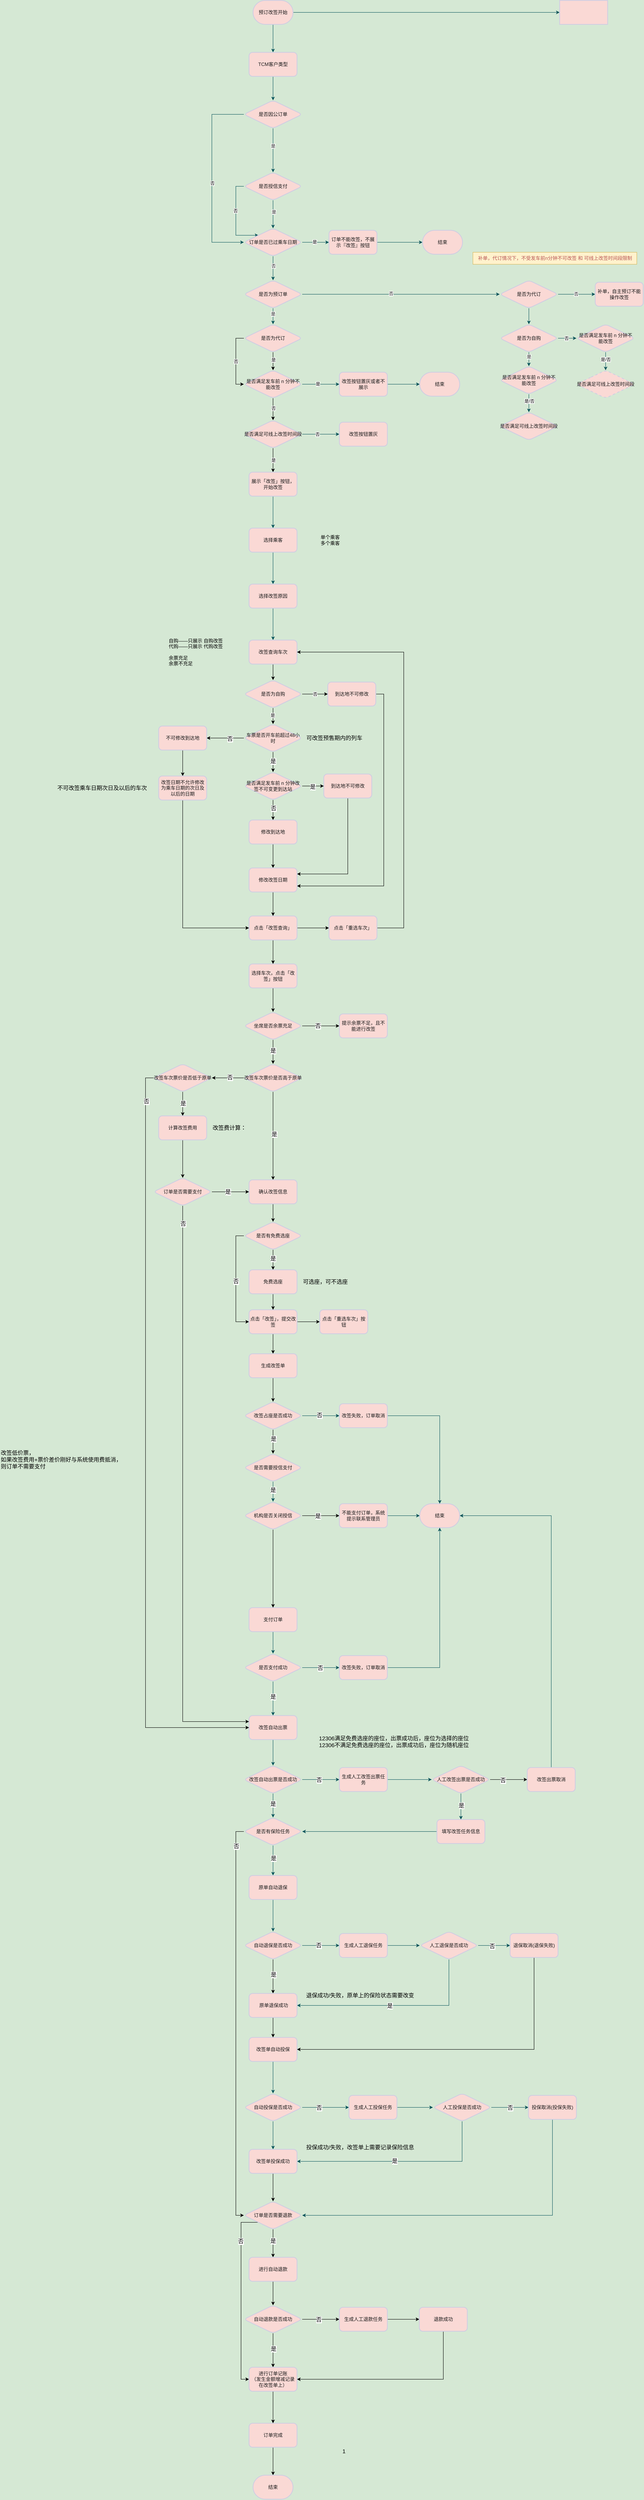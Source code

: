<mxfile version="20.8.16" type="device"><diagram id="C5RBs43oDa-KdzZeNtuy" name="Page-1"><mxGraphModel dx="1781" dy="1787" grid="1" gridSize="10" guides="1" tooltips="1" connect="1" arrows="1" fold="1" page="1" pageScale="1" pageWidth="827" pageHeight="1169" background="#D5E8D4" math="0" shadow="0"><root><mxCell id="WIyWlLk6GJQsqaUBKTNV-0"/><mxCell id="WIyWlLk6GJQsqaUBKTNV-1" parent="WIyWlLk6GJQsqaUBKTNV-0"/><mxCell id="fSsdn6b0NaaSGRS_EVs--74" value="" style="edgeStyle=orthogonalEdgeStyle;rounded=0;orthogonalLoop=1;jettySize=auto;html=1;labelBackgroundColor=none;fontColor=default;strokeColor=#09555B;" parent="WIyWlLk6GJQsqaUBKTNV-1" source="fSsdn6b0NaaSGRS_EVs--0" target="fSsdn6b0NaaSGRS_EVs--72" edge="1"><mxGeometry relative="1" as="geometry"/></mxCell><mxCell id="fSsdn6b0NaaSGRS_EVs--414" value="" style="edgeStyle=orthogonalEdgeStyle;rounded=0;orthogonalLoop=1;jettySize=auto;html=1;strokeColor=#09555B;fontColor=default;" parent="WIyWlLk6GJQsqaUBKTNV-1" source="fSsdn6b0NaaSGRS_EVs--0" target="fSsdn6b0NaaSGRS_EVs--413" edge="1"><mxGeometry relative="1" as="geometry"/></mxCell><mxCell id="fSsdn6b0NaaSGRS_EVs--0" value="预订改签开始" style="strokeWidth=2;html=1;shape=mxgraph.flowchart.terminator;whiteSpace=wrap;labelBackgroundColor=none;fillColor=#FAD9D5;strokeColor=#D0CEE2;fontColor=#1A1A1A;" parent="WIyWlLk6GJQsqaUBKTNV-1" vertex="1"><mxGeometry x="133" y="-580" width="100" height="60" as="geometry"/></mxCell><mxCell id="fSsdn6b0NaaSGRS_EVs--52" value="" style="edgeStyle=orthogonalEdgeStyle;rounded=0;orthogonalLoop=1;jettySize=auto;html=1;labelBackgroundColor=none;fontColor=default;strokeColor=#09555B;" parent="WIyWlLk6GJQsqaUBKTNV-1" source="fSsdn6b0NaaSGRS_EVs--41" target="fSsdn6b0NaaSGRS_EVs--51" edge="1"><mxGeometry relative="1" as="geometry"/></mxCell><mxCell id="fSsdn6b0NaaSGRS_EVs--392" value="是" style="edgeLabel;html=1;align=center;verticalAlign=middle;resizable=0;points=[];fontColor=#1A1A1A;" parent="fSsdn6b0NaaSGRS_EVs--52" vertex="1" connectable="0"><mxGeometry x="-0.3" relative="1" as="geometry"><mxPoint as="offset"/></mxGeometry></mxCell><mxCell id="fSsdn6b0NaaSGRS_EVs--239" value="" style="edgeStyle=orthogonalEdgeStyle;rounded=0;orthogonalLoop=1;jettySize=auto;html=1;labelBackgroundColor=none;fontColor=default;strokeColor=#09555B;" parent="WIyWlLk6GJQsqaUBKTNV-1" source="fSsdn6b0NaaSGRS_EVs--41" target="fSsdn6b0NaaSGRS_EVs--238" edge="1"><mxGeometry relative="1" as="geometry"/></mxCell><mxCell id="fSsdn6b0NaaSGRS_EVs--391" value="否" style="edgeLabel;html=1;align=center;verticalAlign=middle;resizable=0;points=[];fontColor=#1A1A1A;" parent="fSsdn6b0NaaSGRS_EVs--239" vertex="1" connectable="0"><mxGeometry x="-0.101" y="2" relative="1" as="geometry"><mxPoint as="offset"/></mxGeometry></mxCell><mxCell id="fSsdn6b0NaaSGRS_EVs--41" value="是否为预订单" style="rhombus;whiteSpace=wrap;html=1;rounded=1;strokeWidth=2;labelBackgroundColor=none;fillColor=#FAD9D5;strokeColor=#D0CEE2;fontColor=#1A1A1A;" parent="WIyWlLk6GJQsqaUBKTNV-1" vertex="1"><mxGeometry x="110" y="120" width="146" height="70" as="geometry"/></mxCell><mxCell id="fSsdn6b0NaaSGRS_EVs--223" value="" style="edgeStyle=orthogonalEdgeStyle;rounded=0;orthogonalLoop=1;jettySize=auto;html=1;labelBackgroundColor=none;fontColor=default;strokeColor=#09555B;" parent="WIyWlLk6GJQsqaUBKTNV-1" source="fSsdn6b0NaaSGRS_EVs--45" target="fSsdn6b0NaaSGRS_EVs--222" edge="1"><mxGeometry relative="1" as="geometry"/></mxCell><mxCell id="GikoNxwXlisWE8WIs0EY-6" value="是" style="edgeLabel;html=1;align=center;verticalAlign=middle;resizable=0;points=[];" parent="fSsdn6b0NaaSGRS_EVs--223" vertex="1" connectable="0"><mxGeometry x="-0.161" y="1" relative="1" as="geometry"><mxPoint as="offset"/></mxGeometry></mxCell><mxCell id="GikoNxwXlisWE8WIs0EY-14" value="" style="edgeStyle=orthogonalEdgeStyle;rounded=0;orthogonalLoop=1;jettySize=auto;html=1;" parent="WIyWlLk6GJQsqaUBKTNV-1" source="fSsdn6b0NaaSGRS_EVs--45" target="fSsdn6b0NaaSGRS_EVs--58" edge="1"><mxGeometry relative="1" as="geometry"/></mxCell><mxCell id="GikoNxwXlisWE8WIs0EY-15" value="否" style="edgeLabel;html=1;align=center;verticalAlign=middle;resizable=0;points=[];" parent="GikoNxwXlisWE8WIs0EY-14" vertex="1" connectable="0"><mxGeometry x="-0.091" y="1" relative="1" as="geometry"><mxPoint as="offset"/></mxGeometry></mxCell><mxCell id="fSsdn6b0NaaSGRS_EVs--45" value="是否满足发车前 n 分钟不能改签" style="rhombus;whiteSpace=wrap;html=1;rounded=1;strokeWidth=2;labelBackgroundColor=none;fillColor=#FAD9D5;strokeColor=#D0CEE2;fontColor=#1A1A1A;" parent="WIyWlLk6GJQsqaUBKTNV-1" vertex="1"><mxGeometry x="110" y="345" width="146" height="70" as="geometry"/></mxCell><mxCell id="GikoNxwXlisWE8WIs0EY-26" value="" style="edgeStyle=orthogonalEdgeStyle;rounded=0;orthogonalLoop=1;jettySize=auto;html=1;" parent="WIyWlLk6GJQsqaUBKTNV-1" source="fSsdn6b0NaaSGRS_EVs--51" target="fSsdn6b0NaaSGRS_EVs--45" edge="1"><mxGeometry relative="1" as="geometry"/></mxCell><mxCell id="GikoNxwXlisWE8WIs0EY-27" value="是" style="edgeLabel;html=1;align=center;verticalAlign=middle;resizable=0;points=[];" parent="GikoNxwXlisWE8WIs0EY-26" vertex="1" connectable="0"><mxGeometry x="-0.156" y="1" relative="1" as="geometry"><mxPoint as="offset"/></mxGeometry></mxCell><mxCell id="GikoNxwXlisWE8WIs0EY-46" value="否" style="edgeStyle=orthogonalEdgeStyle;rounded=0;orthogonalLoop=1;jettySize=auto;html=1;exitX=0;exitY=0.5;exitDx=0;exitDy=0;entryX=0;entryY=0.5;entryDx=0;entryDy=0;" parent="WIyWlLk6GJQsqaUBKTNV-1" source="fSsdn6b0NaaSGRS_EVs--51" target="fSsdn6b0NaaSGRS_EVs--45" edge="1"><mxGeometry relative="1" as="geometry"/></mxCell><mxCell id="fSsdn6b0NaaSGRS_EVs--51" value="是否为代订" style="rhombus;whiteSpace=wrap;html=1;rounded=1;strokeWidth=2;labelBackgroundColor=none;fillColor=#FAD9D5;strokeColor=#D0CEE2;fontColor=#1A1A1A;" parent="WIyWlLk6GJQsqaUBKTNV-1" vertex="1"><mxGeometry x="110" y="230" width="146" height="70" as="geometry"/></mxCell><mxCell id="fSsdn6b0NaaSGRS_EVs--272" value="" style="edgeStyle=orthogonalEdgeStyle;rounded=0;orthogonalLoop=1;jettySize=auto;html=1;labelBackgroundColor=none;fontColor=default;strokeColor=#09555B;" parent="WIyWlLk6GJQsqaUBKTNV-1" source="fSsdn6b0NaaSGRS_EVs--58" target="fSsdn6b0NaaSGRS_EVs--271" edge="1"><mxGeometry relative="1" as="geometry"/></mxCell><mxCell id="GikoNxwXlisWE8WIs0EY-5" value="否" style="edgeLabel;html=1;align=center;verticalAlign=middle;resizable=0;points=[];" parent="fSsdn6b0NaaSGRS_EVs--272" vertex="1" connectable="0"><mxGeometry x="-0.183" relative="1" as="geometry"><mxPoint as="offset"/></mxGeometry></mxCell><mxCell id="GikoNxwXlisWE8WIs0EY-28" value="" style="edgeStyle=orthogonalEdgeStyle;rounded=0;orthogonalLoop=1;jettySize=auto;html=1;" parent="WIyWlLk6GJQsqaUBKTNV-1" source="fSsdn6b0NaaSGRS_EVs--58" target="fSsdn6b0NaaSGRS_EVs--62" edge="1"><mxGeometry relative="1" as="geometry"/></mxCell><mxCell id="GikoNxwXlisWE8WIs0EY-29" value="是" style="edgeLabel;html=1;align=center;verticalAlign=middle;resizable=0;points=[];" parent="GikoNxwXlisWE8WIs0EY-28" vertex="1" connectable="0"><mxGeometry y="1" relative="1" as="geometry"><mxPoint as="offset"/></mxGeometry></mxCell><mxCell id="fSsdn6b0NaaSGRS_EVs--58" value="是否满足可线上改签时间段" style="rhombus;whiteSpace=wrap;html=1;rounded=1;strokeWidth=2;labelBackgroundColor=none;fillColor=#FAD9D5;strokeColor=#D0CEE2;fontColor=#1A1A1A;" parent="WIyWlLk6GJQsqaUBKTNV-1" vertex="1"><mxGeometry x="110" y="470" width="146" height="70" as="geometry"/></mxCell><mxCell id="fSsdn6b0NaaSGRS_EVs--66" value="" style="edgeStyle=orthogonalEdgeStyle;rounded=0;orthogonalLoop=1;jettySize=auto;html=1;labelBackgroundColor=none;fontColor=default;strokeColor=#09555B;" parent="WIyWlLk6GJQsqaUBKTNV-1" source="fSsdn6b0NaaSGRS_EVs--62" target="fSsdn6b0NaaSGRS_EVs--65" edge="1"><mxGeometry relative="1" as="geometry"/></mxCell><mxCell id="fSsdn6b0NaaSGRS_EVs--62" value="展示「改签」按钮，开始改签" style="whiteSpace=wrap;html=1;rounded=1;strokeWidth=2;labelBackgroundColor=none;fillColor=#FAD9D5;strokeColor=#D0CEE2;fontColor=#1A1A1A;" parent="WIyWlLk6GJQsqaUBKTNV-1" vertex="1"><mxGeometry x="123" y="600" width="120" height="60" as="geometry"/></mxCell><mxCell id="fSsdn6b0NaaSGRS_EVs--68" value="" style="edgeStyle=orthogonalEdgeStyle;rounded=0;orthogonalLoop=1;jettySize=auto;html=1;labelBackgroundColor=none;fontColor=default;strokeColor=#09555B;" parent="WIyWlLk6GJQsqaUBKTNV-1" source="fSsdn6b0NaaSGRS_EVs--65" target="fSsdn6b0NaaSGRS_EVs--67" edge="1"><mxGeometry relative="1" as="geometry"/></mxCell><mxCell id="fSsdn6b0NaaSGRS_EVs--65" value="选择乘客" style="whiteSpace=wrap;html=1;rounded=1;strokeWidth=2;labelBackgroundColor=none;fillColor=#FAD9D5;strokeColor=#D0CEE2;fontColor=#1A1A1A;" parent="WIyWlLk6GJQsqaUBKTNV-1" vertex="1"><mxGeometry x="123" y="740" width="120" height="60" as="geometry"/></mxCell><mxCell id="fSsdn6b0NaaSGRS_EVs--76" value="" style="edgeStyle=orthogonalEdgeStyle;rounded=0;orthogonalLoop=1;jettySize=auto;html=1;labelBackgroundColor=none;fontColor=default;strokeColor=#09555B;" parent="WIyWlLk6GJQsqaUBKTNV-1" source="fSsdn6b0NaaSGRS_EVs--67" target="fSsdn6b0NaaSGRS_EVs--75" edge="1"><mxGeometry relative="1" as="geometry"/></mxCell><mxCell id="fSsdn6b0NaaSGRS_EVs--67" value="选择改签原因" style="whiteSpace=wrap;html=1;rounded=1;strokeWidth=2;labelBackgroundColor=none;fillColor=#FAD9D5;strokeColor=#D0CEE2;fontColor=#1A1A1A;" parent="WIyWlLk6GJQsqaUBKTNV-1" vertex="1"><mxGeometry x="123" y="880" width="120" height="60" as="geometry"/></mxCell><mxCell id="fSsdn6b0NaaSGRS_EVs--387" value="" style="edgeStyle=orthogonalEdgeStyle;rounded=0;orthogonalLoop=1;jettySize=auto;html=1;strokeColor=#09555B;fontColor=#1A1A1A;" parent="WIyWlLk6GJQsqaUBKTNV-1" source="fSsdn6b0NaaSGRS_EVs--72" target="fSsdn6b0NaaSGRS_EVs--384" edge="1"><mxGeometry relative="1" as="geometry"/></mxCell><mxCell id="fSsdn6b0NaaSGRS_EVs--72" value="TCM客户类型" style="rounded=1;whiteSpace=wrap;html=1;strokeWidth=2;labelBackgroundColor=none;fillColor=#FAD9D5;strokeColor=#D0CEE2;fontColor=#1A1A1A;" parent="WIyWlLk6GJQsqaUBKTNV-1" vertex="1"><mxGeometry x="123" y="-450" width="120" height="60" as="geometry"/></mxCell><mxCell id="GikoNxwXlisWE8WIs0EY-30" value="" style="edgeStyle=orthogonalEdgeStyle;rounded=0;orthogonalLoop=1;jettySize=auto;html=1;" parent="WIyWlLk6GJQsqaUBKTNV-1" source="fSsdn6b0NaaSGRS_EVs--75" target="GikoNxwXlisWE8WIs0EY-24" edge="1"><mxGeometry relative="1" as="geometry"/></mxCell><mxCell id="fSsdn6b0NaaSGRS_EVs--75" value="改签查询车次" style="whiteSpace=wrap;html=1;rounded=1;strokeWidth=2;labelBackgroundColor=none;fillColor=#FAD9D5;strokeColor=#D0CEE2;fontColor=#1A1A1A;" parent="WIyWlLk6GJQsqaUBKTNV-1" vertex="1"><mxGeometry x="123" y="1020" width="120" height="60" as="geometry"/></mxCell><mxCell id="GikoNxwXlisWE8WIs0EY-173" value="" style="edgeStyle=orthogonalEdgeStyle;rounded=0;orthogonalLoop=1;jettySize=auto;html=1;fontSize=14;" parent="WIyWlLk6GJQsqaUBKTNV-1" source="fSsdn6b0NaaSGRS_EVs--82" target="GikoNxwXlisWE8WIs0EY-156" edge="1"><mxGeometry relative="1" as="geometry"/></mxCell><mxCell id="fSsdn6b0NaaSGRS_EVs--82" value="选择车次，点击「改签」按钮" style="whiteSpace=wrap;html=1;rounded=1;strokeWidth=2;labelBackgroundColor=none;fillColor=#FAD9D5;strokeColor=#D0CEE2;fontColor=#1A1A1A;" parent="WIyWlLk6GJQsqaUBKTNV-1" vertex="1"><mxGeometry x="123" y="1830" width="120" height="60" as="geometry"/></mxCell><mxCell id="GikoNxwXlisWE8WIs0EY-199" value="" style="edgeStyle=orthogonalEdgeStyle;rounded=0;orthogonalLoop=1;jettySize=auto;html=1;fontSize=14;" parent="WIyWlLk6GJQsqaUBKTNV-1" source="fSsdn6b0NaaSGRS_EVs--85" target="GikoNxwXlisWE8WIs0EY-181" edge="1"><mxGeometry relative="1" as="geometry"/></mxCell><mxCell id="GikoNxwXlisWE8WIs0EY-200" value="否" style="edgeLabel;html=1;align=center;verticalAlign=middle;resizable=0;points=[];fontSize=14;" parent="GikoNxwXlisWE8WIs0EY-199" vertex="1" connectable="0"><mxGeometry x="-0.125" y="-1" relative="1" as="geometry"><mxPoint as="offset"/></mxGeometry></mxCell><mxCell id="GikoNxwXlisWE8WIs0EY-201" style="edgeStyle=orthogonalEdgeStyle;rounded=0;orthogonalLoop=1;jettySize=auto;html=1;exitX=0.5;exitY=1;exitDx=0;exitDy=0;entryX=0.5;entryY=0;entryDx=0;entryDy=0;fontSize=14;" parent="WIyWlLk6GJQsqaUBKTNV-1" source="fSsdn6b0NaaSGRS_EVs--85" target="fSsdn6b0NaaSGRS_EVs--87" edge="1"><mxGeometry relative="1" as="geometry"/></mxCell><mxCell id="GikoNxwXlisWE8WIs0EY-202" value="是" style="edgeLabel;html=1;align=center;verticalAlign=middle;resizable=0;points=[];fontSize=14;" parent="GikoNxwXlisWE8WIs0EY-201" vertex="1" connectable="0"><mxGeometry x="-0.039" y="3" relative="1" as="geometry"><mxPoint as="offset"/></mxGeometry></mxCell><mxCell id="fSsdn6b0NaaSGRS_EVs--85" value="改签车次票价是否高于原单" style="rhombus;whiteSpace=wrap;html=1;rounded=1;strokeWidth=2;labelBackgroundColor=none;fillColor=#FAD9D5;strokeColor=#D0CEE2;fontColor=#1A1A1A;" parent="WIyWlLk6GJQsqaUBKTNV-1" vertex="1"><mxGeometry x="110" y="2080" width="146" height="70" as="geometry"/></mxCell><mxCell id="GikoNxwXlisWE8WIs0EY-54" value="" style="edgeStyle=orthogonalEdgeStyle;rounded=0;orthogonalLoop=1;jettySize=auto;html=1;" parent="WIyWlLk6GJQsqaUBKTNV-1" source="fSsdn6b0NaaSGRS_EVs--87" target="GikoNxwXlisWE8WIs0EY-53" edge="1"><mxGeometry relative="1" as="geometry"/></mxCell><mxCell id="fSsdn6b0NaaSGRS_EVs--87" value="确认改签信息" style="whiteSpace=wrap;html=1;rounded=1;strokeWidth=2;labelBackgroundColor=none;fillColor=#FAD9D5;strokeColor=#D0CEE2;fontColor=#1A1A1A;" parent="WIyWlLk6GJQsqaUBKTNV-1" vertex="1"><mxGeometry x="123" y="2370" width="120" height="60" as="geometry"/></mxCell><mxCell id="fSsdn6b0NaaSGRS_EVs--370" value="" style="edgeStyle=orthogonalEdgeStyle;rounded=0;orthogonalLoop=1;jettySize=auto;html=1;labelBackgroundColor=none;fontColor=default;strokeColor=#09555B;" parent="WIyWlLk6GJQsqaUBKTNV-1" source="fSsdn6b0NaaSGRS_EVs--89" target="fSsdn6b0NaaSGRS_EVs--369" edge="1"><mxGeometry relative="1" as="geometry"/></mxCell><mxCell id="GikoNxwXlisWE8WIs0EY-78" value="否" style="edgeLabel;html=1;align=center;verticalAlign=middle;resizable=0;points=[];fontSize=14;" parent="fSsdn6b0NaaSGRS_EVs--370" vertex="1" connectable="0"><mxGeometry x="-0.075" y="1" relative="1" as="geometry"><mxPoint as="offset"/></mxGeometry></mxCell><mxCell id="GikoNxwXlisWE8WIs0EY-76" value="" style="edgeStyle=orthogonalEdgeStyle;rounded=0;orthogonalLoop=1;jettySize=auto;html=1;fontSize=14;" parent="WIyWlLk6GJQsqaUBKTNV-1" source="fSsdn6b0NaaSGRS_EVs--89" target="fSsdn6b0NaaSGRS_EVs--101" edge="1"><mxGeometry relative="1" as="geometry"/></mxCell><mxCell id="GikoNxwXlisWE8WIs0EY-77" value="是" style="edgeLabel;html=1;align=center;verticalAlign=middle;resizable=0;points=[];fontSize=14;" parent="GikoNxwXlisWE8WIs0EY-76" vertex="1" connectable="0"><mxGeometry x="-0.256" y="1" relative="1" as="geometry"><mxPoint as="offset"/></mxGeometry></mxCell><mxCell id="fSsdn6b0NaaSGRS_EVs--89" value="改签占座是否成功" style="rhombus;whiteSpace=wrap;html=1;rounded=1;strokeWidth=2;labelBackgroundColor=none;fillColor=#FAD9D5;strokeColor=#D0CEE2;fontColor=#1A1A1A;" parent="WIyWlLk6GJQsqaUBKTNV-1" vertex="1"><mxGeometry x="110" y="2925" width="146" height="70" as="geometry"/></mxCell><mxCell id="fSsdn6b0NaaSGRS_EVs--97" value="" style="edgeStyle=orthogonalEdgeStyle;rounded=0;orthogonalLoop=1;jettySize=auto;html=1;labelBackgroundColor=none;fontColor=default;strokeColor=#09555B;" parent="WIyWlLk6GJQsqaUBKTNV-1" source="fSsdn6b0NaaSGRS_EVs--94" target="fSsdn6b0NaaSGRS_EVs--96" edge="1"><mxGeometry relative="1" as="geometry"/></mxCell><mxCell id="fSsdn6b0NaaSGRS_EVs--396" value="是" style="edgeLabel;html=1;align=center;verticalAlign=middle;resizable=0;points=[];fontColor=#1A1A1A;" parent="fSsdn6b0NaaSGRS_EVs--97" vertex="1" connectable="0"><mxGeometry x="-0.167" y="2" relative="1" as="geometry"><mxPoint as="offset"/></mxGeometry></mxCell><mxCell id="fSsdn6b0NaaSGRS_EVs--422" style="edgeStyle=orthogonalEdgeStyle;rounded=0;orthogonalLoop=1;jettySize=auto;html=1;exitX=0;exitY=0.5;exitDx=0;exitDy=0;entryX=0;entryY=0;entryDx=0;entryDy=0;strokeColor=#09555B;fontColor=default;" parent="WIyWlLk6GJQsqaUBKTNV-1" source="fSsdn6b0NaaSGRS_EVs--94" target="fSsdn6b0NaaSGRS_EVs--96" edge="1"><mxGeometry relative="1" as="geometry"><Array as="points"><mxPoint x="90" y="-115"/><mxPoint x="90" y="8"/></Array></mxGeometry></mxCell><mxCell id="fSsdn6b0NaaSGRS_EVs--423" value="否" style="edgeLabel;html=1;align=center;verticalAlign=middle;resizable=0;points=[];fontColor=default;" parent="fSsdn6b0NaaSGRS_EVs--422" vertex="1" connectable="0"><mxGeometry x="-0.186" y="-1" relative="1" as="geometry"><mxPoint as="offset"/></mxGeometry></mxCell><mxCell id="fSsdn6b0NaaSGRS_EVs--94" value="是否授信支付" style="rhombus;whiteSpace=wrap;html=1;rounded=1;strokeWidth=2;labelBackgroundColor=none;fillColor=#FAD9D5;strokeColor=#D0CEE2;fontColor=#1A1A1A;" parent="WIyWlLk6GJQsqaUBKTNV-1" vertex="1"><mxGeometry x="110" y="-150" width="146" height="70" as="geometry"/></mxCell><mxCell id="fSsdn6b0NaaSGRS_EVs--98" value="" style="edgeStyle=orthogonalEdgeStyle;rounded=0;orthogonalLoop=1;jettySize=auto;html=1;labelBackgroundColor=none;fontColor=default;strokeColor=#09555B;" parent="WIyWlLk6GJQsqaUBKTNV-1" source="fSsdn6b0NaaSGRS_EVs--96" target="fSsdn6b0NaaSGRS_EVs--41" edge="1"><mxGeometry relative="1" as="geometry"/></mxCell><mxCell id="fSsdn6b0NaaSGRS_EVs--393" value="否" style="edgeLabel;html=1;align=center;verticalAlign=middle;resizable=0;points=[];fontColor=#1A1A1A;" parent="fSsdn6b0NaaSGRS_EVs--98" vertex="1" connectable="0"><mxGeometry x="-0.2" y="1" relative="1" as="geometry"><mxPoint as="offset"/></mxGeometry></mxCell><mxCell id="fSsdn6b0NaaSGRS_EVs--419" value="" style="edgeStyle=orthogonalEdgeStyle;rounded=0;orthogonalLoop=1;jettySize=auto;html=1;strokeColor=#09555B;fontColor=default;" parent="WIyWlLk6GJQsqaUBKTNV-1" source="fSsdn6b0NaaSGRS_EVs--96" target="fSsdn6b0NaaSGRS_EVs--388" edge="1"><mxGeometry relative="1" as="geometry"/></mxCell><mxCell id="fSsdn6b0NaaSGRS_EVs--420" value="是" style="edgeLabel;html=1;align=center;verticalAlign=middle;resizable=0;points=[];fontColor=default;" parent="fSsdn6b0NaaSGRS_EVs--419" vertex="1" connectable="0"><mxGeometry x="-0.075" y="1" relative="1" as="geometry"><mxPoint as="offset"/></mxGeometry></mxCell><mxCell id="fSsdn6b0NaaSGRS_EVs--96" value="订单是否已过乘车日期" style="rhombus;whiteSpace=wrap;html=1;rounded=1;strokeWidth=2;labelBackgroundColor=none;fillColor=#FAD9D5;strokeColor=#D0CEE2;fontColor=#1A1A1A;" parent="WIyWlLk6GJQsqaUBKTNV-1" vertex="1"><mxGeometry x="110" y="-10" width="146" height="70" as="geometry"/></mxCell><mxCell id="fSsdn6b0NaaSGRS_EVs--163" value="" style="edgeStyle=orthogonalEdgeStyle;rounded=0;orthogonalLoop=1;jettySize=auto;html=1;labelBackgroundColor=none;fontColor=default;strokeColor=#09555B;" parent="WIyWlLk6GJQsqaUBKTNV-1" source="fSsdn6b0NaaSGRS_EVs--101" target="fSsdn6b0NaaSGRS_EVs--162" edge="1"><mxGeometry relative="1" as="geometry"/></mxCell><mxCell id="GikoNxwXlisWE8WIs0EY-113" value="是" style="edgeLabel;html=1;align=center;verticalAlign=middle;resizable=0;points=[];fontSize=14;" parent="fSsdn6b0NaaSGRS_EVs--163" vertex="1" connectable="0"><mxGeometry x="-0.187" relative="1" as="geometry"><mxPoint as="offset"/></mxGeometry></mxCell><mxCell id="fSsdn6b0NaaSGRS_EVs--101" value="是否需要授信支付" style="rhombus;whiteSpace=wrap;html=1;rounded=1;strokeWidth=2;labelBackgroundColor=none;fillColor=#FAD9D5;strokeColor=#D0CEE2;fontColor=#1A1A1A;" parent="WIyWlLk6GJQsqaUBKTNV-1" vertex="1"><mxGeometry x="110" y="3055" width="146" height="70" as="geometry"/></mxCell><mxCell id="fSsdn6b0NaaSGRS_EVs--107" value="" style="edgeStyle=orthogonalEdgeStyle;rounded=0;orthogonalLoop=1;jettySize=auto;html=1;labelBackgroundColor=none;fontColor=default;strokeColor=#09555B;" parent="WIyWlLk6GJQsqaUBKTNV-1" source="fSsdn6b0NaaSGRS_EVs--103" target="fSsdn6b0NaaSGRS_EVs--106" edge="1"><mxGeometry relative="1" as="geometry"/></mxCell><mxCell id="fSsdn6b0NaaSGRS_EVs--103" value="支付订单" style="whiteSpace=wrap;html=1;rounded=1;strokeWidth=2;labelBackgroundColor=none;fillColor=#FAD9D5;strokeColor=#D0CEE2;fontColor=#1A1A1A;" parent="WIyWlLk6GJQsqaUBKTNV-1" vertex="1"><mxGeometry x="123" y="3440" width="120" height="60" as="geometry"/></mxCell><mxCell id="fSsdn6b0NaaSGRS_EVs--109" value="" style="edgeStyle=orthogonalEdgeStyle;rounded=0;orthogonalLoop=1;jettySize=auto;html=1;labelBackgroundColor=none;fontColor=default;strokeColor=#09555B;" parent="WIyWlLk6GJQsqaUBKTNV-1" source="fSsdn6b0NaaSGRS_EVs--106" target="fSsdn6b0NaaSGRS_EVs--108" edge="1"><mxGeometry relative="1" as="geometry"/></mxCell><mxCell id="GikoNxwXlisWE8WIs0EY-123" value="是" style="edgeLabel;html=1;align=center;verticalAlign=middle;resizable=0;points=[];fontSize=14;" parent="fSsdn6b0NaaSGRS_EVs--109" vertex="1" connectable="0"><mxGeometry x="-0.114" relative="1" as="geometry"><mxPoint as="offset"/></mxGeometry></mxCell><mxCell id="fSsdn6b0NaaSGRS_EVs--176" value="" style="edgeStyle=orthogonalEdgeStyle;rounded=0;orthogonalLoop=1;jettySize=auto;html=1;labelBackgroundColor=none;fontColor=default;strokeColor=#09555B;" parent="WIyWlLk6GJQsqaUBKTNV-1" source="fSsdn6b0NaaSGRS_EVs--106" target="fSsdn6b0NaaSGRS_EVs--175" edge="1"><mxGeometry relative="1" as="geometry"/></mxCell><mxCell id="GikoNxwXlisWE8WIs0EY-122" value="否" style="edgeLabel;html=1;align=center;verticalAlign=middle;resizable=0;points=[];fontSize=14;" parent="fSsdn6b0NaaSGRS_EVs--176" vertex="1" connectable="0"><mxGeometry x="-0.047" y="-1" relative="1" as="geometry"><mxPoint as="offset"/></mxGeometry></mxCell><mxCell id="fSsdn6b0NaaSGRS_EVs--106" value="是否支付成功" style="rhombus;whiteSpace=wrap;html=1;rounded=1;strokeWidth=2;labelBackgroundColor=none;fillColor=#FAD9D5;strokeColor=#D0CEE2;fontColor=#1A1A1A;" parent="WIyWlLk6GJQsqaUBKTNV-1" vertex="1"><mxGeometry x="110" y="3555" width="146" height="70" as="geometry"/></mxCell><mxCell id="fSsdn6b0NaaSGRS_EVs--112" value="" style="edgeStyle=orthogonalEdgeStyle;rounded=0;orthogonalLoop=1;jettySize=auto;html=1;labelBackgroundColor=none;fontColor=default;strokeColor=#09555B;" parent="WIyWlLk6GJQsqaUBKTNV-1" source="fSsdn6b0NaaSGRS_EVs--108" target="fSsdn6b0NaaSGRS_EVs--111" edge="1"><mxGeometry relative="1" as="geometry"/></mxCell><mxCell id="fSsdn6b0NaaSGRS_EVs--108" value="改签自动出票" style="whiteSpace=wrap;html=1;rounded=1;strokeWidth=2;labelBackgroundColor=none;fillColor=#FAD9D5;strokeColor=#D0CEE2;fontColor=#1A1A1A;" parent="WIyWlLk6GJQsqaUBKTNV-1" vertex="1"><mxGeometry x="123" y="3710" width="120" height="60" as="geometry"/></mxCell><mxCell id="fSsdn6b0NaaSGRS_EVs--116" value="" style="edgeStyle=orthogonalEdgeStyle;rounded=0;orthogonalLoop=1;jettySize=auto;html=1;labelBackgroundColor=none;fontColor=default;strokeColor=#09555B;" parent="WIyWlLk6GJQsqaUBKTNV-1" source="fSsdn6b0NaaSGRS_EVs--111" target="fSsdn6b0NaaSGRS_EVs--115" edge="1"><mxGeometry relative="1" as="geometry"/></mxCell><mxCell id="GikoNxwXlisWE8WIs0EY-126" value="是" style="edgeLabel;html=1;align=center;verticalAlign=middle;resizable=0;points=[];fontSize=14;" parent="fSsdn6b0NaaSGRS_EVs--116" vertex="1" connectable="0"><mxGeometry x="-0.144" relative="1" as="geometry"><mxPoint as="offset"/></mxGeometry></mxCell><mxCell id="fSsdn6b0NaaSGRS_EVs--295" value="" style="edgeStyle=orthogonalEdgeStyle;rounded=0;orthogonalLoop=1;jettySize=auto;html=1;labelBackgroundColor=none;fontColor=default;strokeColor=#09555B;" parent="WIyWlLk6GJQsqaUBKTNV-1" source="fSsdn6b0NaaSGRS_EVs--111" target="fSsdn6b0NaaSGRS_EVs--294" edge="1"><mxGeometry relative="1" as="geometry"/></mxCell><mxCell id="GikoNxwXlisWE8WIs0EY-125" value="否" style="edgeLabel;html=1;align=center;verticalAlign=middle;resizable=0;points=[];fontSize=14;" parent="fSsdn6b0NaaSGRS_EVs--295" vertex="1" connectable="0"><mxGeometry x="-0.104" y="-1" relative="1" as="geometry"><mxPoint as="offset"/></mxGeometry></mxCell><mxCell id="fSsdn6b0NaaSGRS_EVs--111" value="改签自动出票是否成功" style="rhombus;whiteSpace=wrap;html=1;rounded=1;strokeWidth=2;labelBackgroundColor=none;fillColor=#FAD9D5;strokeColor=#D0CEE2;fontColor=#1A1A1A;" parent="WIyWlLk6GJQsqaUBKTNV-1" vertex="1"><mxGeometry x="110" y="3835" width="146" height="70" as="geometry"/></mxCell><mxCell id="fSsdn6b0NaaSGRS_EVs--348" value="" style="edgeStyle=orthogonalEdgeStyle;rounded=0;orthogonalLoop=1;jettySize=auto;html=1;labelBackgroundColor=none;fontColor=default;strokeColor=#09555B;" parent="WIyWlLk6GJQsqaUBKTNV-1" source="fSsdn6b0NaaSGRS_EVs--115" target="fSsdn6b0NaaSGRS_EVs--317" edge="1"><mxGeometry relative="1" as="geometry"/></mxCell><mxCell id="GikoNxwXlisWE8WIs0EY-130" value="是" style="edgeLabel;html=1;align=center;verticalAlign=middle;resizable=0;points=[];fontSize=14;" parent="fSsdn6b0NaaSGRS_EVs--348" vertex="1" connectable="0"><mxGeometry x="-0.156" y="1" relative="1" as="geometry"><mxPoint as="offset"/></mxGeometry></mxCell><mxCell id="GikoNxwXlisWE8WIs0EY-145" style="edgeStyle=orthogonalEdgeStyle;rounded=0;orthogonalLoop=1;jettySize=auto;html=1;exitX=0;exitY=0.5;exitDx=0;exitDy=0;entryX=0;entryY=0.5;entryDx=0;entryDy=0;fontSize=14;" parent="WIyWlLk6GJQsqaUBKTNV-1" source="fSsdn6b0NaaSGRS_EVs--115" target="GikoNxwXlisWE8WIs0EY-217" edge="1"><mxGeometry relative="1" as="geometry"><mxPoint x="123" y="4960" as="targetPoint"/><Array as="points"><mxPoint x="90" y="4000"/><mxPoint x="90" y="4960"/></Array></mxGeometry></mxCell><mxCell id="GikoNxwXlisWE8WIs0EY-236" value="否" style="edgeLabel;html=1;align=center;verticalAlign=middle;resizable=0;points=[];fontSize=14;" parent="GikoNxwXlisWE8WIs0EY-145" vertex="1" connectable="0"><mxGeometry x="-0.886" y="1" relative="1" as="geometry"><mxPoint as="offset"/></mxGeometry></mxCell><mxCell id="fSsdn6b0NaaSGRS_EVs--115" value="是否有保险任务" style="rhombus;whiteSpace=wrap;html=1;rounded=1;strokeWidth=2;labelBackgroundColor=none;fillColor=#FAD9D5;strokeColor=#D0CEE2;fontColor=#1A1A1A;" parent="WIyWlLk6GJQsqaUBKTNV-1" vertex="1"><mxGeometry x="110" y="3965" width="146" height="70" as="geometry"/></mxCell><mxCell id="fSsdn6b0NaaSGRS_EVs--319" value="" style="edgeStyle=orthogonalEdgeStyle;rounded=0;orthogonalLoop=1;jettySize=auto;html=1;labelBackgroundColor=none;fontColor=default;strokeColor=#09555B;" parent="WIyWlLk6GJQsqaUBKTNV-1" source="fSsdn6b0NaaSGRS_EVs--118" target="fSsdn6b0NaaSGRS_EVs--121" edge="1"><mxGeometry relative="1" as="geometry"/></mxCell><mxCell id="fSsdn6b0NaaSGRS_EVs--118" value="改签单自动投保" style="whiteSpace=wrap;html=1;rounded=1;strokeWidth=2;labelBackgroundColor=none;fillColor=#FAD9D5;strokeColor=#D0CEE2;fontColor=#1A1A1A;" parent="WIyWlLk6GJQsqaUBKTNV-1" vertex="1"><mxGeometry x="123" y="4515" width="120" height="60" as="geometry"/></mxCell><mxCell id="fSsdn6b0NaaSGRS_EVs--331" value="" style="edgeStyle=orthogonalEdgeStyle;rounded=0;orthogonalLoop=1;jettySize=auto;html=1;labelBackgroundColor=none;fontColor=default;strokeColor=#09555B;" parent="WIyWlLk6GJQsqaUBKTNV-1" source="fSsdn6b0NaaSGRS_EVs--121" target="fSsdn6b0NaaSGRS_EVs--329" edge="1"><mxGeometry relative="1" as="geometry"/></mxCell><mxCell id="GikoNxwXlisWE8WIs0EY-151" value="否" style="edgeLabel;html=1;align=center;verticalAlign=middle;resizable=0;points=[];fontSize=14;" parent="fSsdn6b0NaaSGRS_EVs--331" vertex="1" connectable="0"><mxGeometry x="-0.288" y="-1" relative="1" as="geometry"><mxPoint as="offset"/></mxGeometry></mxCell><mxCell id="fSsdn6b0NaaSGRS_EVs--352" value="" style="edgeStyle=orthogonalEdgeStyle;rounded=0;orthogonalLoop=1;jettySize=auto;html=1;labelBackgroundColor=none;fontColor=default;strokeColor=#09555B;" parent="WIyWlLk6GJQsqaUBKTNV-1" source="fSsdn6b0NaaSGRS_EVs--121" target="fSsdn6b0NaaSGRS_EVs--337" edge="1"><mxGeometry relative="1" as="geometry"/></mxCell><mxCell id="fSsdn6b0NaaSGRS_EVs--121" value="自动投保是否成功" style="rhombus;whiteSpace=wrap;html=1;rounded=1;strokeWidth=2;labelBackgroundColor=none;fillColor=#FAD9D5;strokeColor=#D0CEE2;fontColor=#1A1A1A;" parent="WIyWlLk6GJQsqaUBKTNV-1" vertex="1"><mxGeometry x="110" y="4655" width="146" height="70" as="geometry"/></mxCell><mxCell id="GikoNxwXlisWE8WIs0EY-148" value="" style="edgeStyle=orthogonalEdgeStyle;rounded=0;orthogonalLoop=1;jettySize=auto;html=1;fontSize=14;" parent="WIyWlLk6GJQsqaUBKTNV-1" source="fSsdn6b0NaaSGRS_EVs--126" target="fSsdn6b0NaaSGRS_EVs--375" edge="1"><mxGeometry relative="1" as="geometry"/></mxCell><mxCell id="fSsdn6b0NaaSGRS_EVs--126" value="订单完成" style="whiteSpace=wrap;html=1;rounded=1;strokeWidth=2;labelBackgroundColor=none;fillColor=#FAD9D5;strokeColor=#D0CEE2;fontColor=#1A1A1A;" parent="WIyWlLk6GJQsqaUBKTNV-1" vertex="1"><mxGeometry x="123" y="5480" width="120" height="60" as="geometry"/></mxCell><mxCell id="GikoNxwXlisWE8WIs0EY-117" value="" style="edgeStyle=orthogonalEdgeStyle;rounded=0;orthogonalLoop=1;jettySize=auto;html=1;fontSize=14;" parent="WIyWlLk6GJQsqaUBKTNV-1" source="fSsdn6b0NaaSGRS_EVs--162" target="fSsdn6b0NaaSGRS_EVs--167" edge="1"><mxGeometry relative="1" as="geometry"/></mxCell><mxCell id="GikoNxwXlisWE8WIs0EY-118" value="是" style="edgeLabel;html=1;align=center;verticalAlign=middle;resizable=0;points=[];fontSize=14;" parent="GikoNxwXlisWE8WIs0EY-117" vertex="1" connectable="0"><mxGeometry x="-0.161" y="-1" relative="1" as="geometry"><mxPoint as="offset"/></mxGeometry></mxCell><mxCell id="GikoNxwXlisWE8WIs0EY-209" style="edgeStyle=orthogonalEdgeStyle;rounded=0;orthogonalLoop=1;jettySize=auto;html=1;exitX=0.5;exitY=1;exitDx=0;exitDy=0;entryX=0.5;entryY=0;entryDx=0;entryDy=0;fontSize=14;" parent="WIyWlLk6GJQsqaUBKTNV-1" source="fSsdn6b0NaaSGRS_EVs--162" target="fSsdn6b0NaaSGRS_EVs--103" edge="1"><mxGeometry relative="1" as="geometry"/></mxCell><mxCell id="fSsdn6b0NaaSGRS_EVs--162" value="机构是否关闭授信" style="rhombus;whiteSpace=wrap;html=1;rounded=1;strokeWidth=2;labelBackgroundColor=none;fillColor=#FAD9D5;strokeColor=#D0CEE2;fontColor=#1A1A1A;" parent="WIyWlLk6GJQsqaUBKTNV-1" vertex="1"><mxGeometry x="110" y="3175" width="146" height="70" as="geometry"/></mxCell><mxCell id="fSsdn6b0NaaSGRS_EVs--170" value="" style="edgeStyle=orthogonalEdgeStyle;rounded=0;orthogonalLoop=1;jettySize=auto;html=1;labelBackgroundColor=none;fontColor=default;strokeColor=#09555B;" parent="WIyWlLk6GJQsqaUBKTNV-1" source="fSsdn6b0NaaSGRS_EVs--167" target="fSsdn6b0NaaSGRS_EVs--169" edge="1"><mxGeometry relative="1" as="geometry"/></mxCell><mxCell id="fSsdn6b0NaaSGRS_EVs--167" value="不能支付订单，系统提示联系管理员" style="whiteSpace=wrap;html=1;rounded=1;strokeWidth=2;labelBackgroundColor=none;fillColor=#FAD9D5;strokeColor=#D0CEE2;fontColor=#1A1A1A;" parent="WIyWlLk6GJQsqaUBKTNV-1" vertex="1"><mxGeometry x="349" y="3180" width="120" height="60" as="geometry"/></mxCell><mxCell id="fSsdn6b0NaaSGRS_EVs--169" value="结束" style="strokeWidth=2;html=1;shape=mxgraph.flowchart.terminator;whiteSpace=wrap;labelBackgroundColor=none;fillColor=#FAD9D5;strokeColor=#D0CEE2;fontColor=#1A1A1A;" parent="WIyWlLk6GJQsqaUBKTNV-1" vertex="1"><mxGeometry x="550" y="3180" width="100" height="60" as="geometry"/></mxCell><mxCell id="fSsdn6b0NaaSGRS_EVs--378" style="edgeStyle=orthogonalEdgeStyle;rounded=0;orthogonalLoop=1;jettySize=auto;html=1;exitX=1;exitY=0.5;exitDx=0;exitDy=0;labelBackgroundColor=none;fontColor=default;strokeColor=#09555B;" parent="WIyWlLk6GJQsqaUBKTNV-1" source="fSsdn6b0NaaSGRS_EVs--175" target="fSsdn6b0NaaSGRS_EVs--169" edge="1"><mxGeometry relative="1" as="geometry"/></mxCell><mxCell id="fSsdn6b0NaaSGRS_EVs--175" value="改签失败，订单取消" style="whiteSpace=wrap;html=1;rounded=1;strokeWidth=2;labelBackgroundColor=none;fillColor=#FAD9D5;strokeColor=#D0CEE2;fontColor=#1A1A1A;" parent="WIyWlLk6GJQsqaUBKTNV-1" vertex="1"><mxGeometry x="349" y="3560" width="120" height="60" as="geometry"/></mxCell><mxCell id="fSsdn6b0NaaSGRS_EVs--225" value="" style="edgeStyle=orthogonalEdgeStyle;rounded=0;orthogonalLoop=1;jettySize=auto;html=1;labelBackgroundColor=none;fontColor=default;strokeColor=#09555B;" parent="WIyWlLk6GJQsqaUBKTNV-1" source="fSsdn6b0NaaSGRS_EVs--222" target="fSsdn6b0NaaSGRS_EVs--224" edge="1"><mxGeometry relative="1" as="geometry"/></mxCell><mxCell id="fSsdn6b0NaaSGRS_EVs--222" value="改签按钮置灰或者不展示" style="whiteSpace=wrap;html=1;rounded=1;strokeWidth=2;labelBackgroundColor=none;fillColor=#FAD9D5;strokeColor=#D0CEE2;fontColor=#1A1A1A;" parent="WIyWlLk6GJQsqaUBKTNV-1" vertex="1"><mxGeometry x="349" y="350" width="120" height="60" as="geometry"/></mxCell><mxCell id="fSsdn6b0NaaSGRS_EVs--224" value="结束" style="strokeWidth=2;html=1;shape=mxgraph.flowchart.terminator;whiteSpace=wrap;labelBackgroundColor=none;fillColor=#FAD9D5;strokeColor=#D0CEE2;fontColor=#1A1A1A;" parent="WIyWlLk6GJQsqaUBKTNV-1" vertex="1"><mxGeometry x="550" y="350" width="100" height="60" as="geometry"/></mxCell><mxCell id="fSsdn6b0NaaSGRS_EVs--249" value="" style="edgeStyle=orthogonalEdgeStyle;rounded=0;orthogonalLoop=1;jettySize=auto;html=1;labelBackgroundColor=none;fontColor=default;strokeColor=#09555B;" parent="WIyWlLk6GJQsqaUBKTNV-1" source="fSsdn6b0NaaSGRS_EVs--238" target="fSsdn6b0NaaSGRS_EVs--248" edge="1"><mxGeometry relative="1" as="geometry"/></mxCell><mxCell id="fSsdn6b0NaaSGRS_EVs--399" value="否" style="edgeLabel;html=1;align=center;verticalAlign=middle;resizable=0;points=[];fontColor=#1A1A1A;" parent="fSsdn6b0NaaSGRS_EVs--249" vertex="1" connectable="0"><mxGeometry x="-0.032" y="1" relative="1" as="geometry"><mxPoint as="offset"/></mxGeometry></mxCell><mxCell id="fSsdn6b0NaaSGRS_EVs--252" value="" style="edgeStyle=orthogonalEdgeStyle;rounded=0;orthogonalLoop=1;jettySize=auto;html=1;labelBackgroundColor=none;fontColor=default;strokeColor=#09555B;" parent="WIyWlLk6GJQsqaUBKTNV-1" source="fSsdn6b0NaaSGRS_EVs--238" target="fSsdn6b0NaaSGRS_EVs--251" edge="1"><mxGeometry relative="1" as="geometry"/></mxCell><mxCell id="fSsdn6b0NaaSGRS_EVs--238" value="是否为代订" style="rhombus;whiteSpace=wrap;html=1;rounded=1;strokeWidth=2;labelBackgroundColor=none;fillColor=#FAD9D5;strokeColor=#D0CEE2;fontColor=#1A1A1A;" parent="WIyWlLk6GJQsqaUBKTNV-1" vertex="1"><mxGeometry x="750" y="120" width="146" height="70" as="geometry"/></mxCell><mxCell id="fSsdn6b0NaaSGRS_EVs--248" value="补单，自主预订不能操作改签" style="whiteSpace=wrap;html=1;rounded=1;strokeWidth=2;labelBackgroundColor=none;fillColor=#FAD9D5;strokeColor=#D0CEE2;fontColor=#1A1A1A;" parent="WIyWlLk6GJQsqaUBKTNV-1" vertex="1"><mxGeometry x="989" y="125" width="120" height="60" as="geometry"/></mxCell><mxCell id="fSsdn6b0NaaSGRS_EVs--254" value="" style="edgeStyle=orthogonalEdgeStyle;rounded=0;orthogonalLoop=1;jettySize=auto;html=1;labelBackgroundColor=none;fontColor=default;strokeColor=#09555B;" parent="WIyWlLk6GJQsqaUBKTNV-1" source="fSsdn6b0NaaSGRS_EVs--251" target="fSsdn6b0NaaSGRS_EVs--253" edge="1"><mxGeometry relative="1" as="geometry"/></mxCell><mxCell id="fSsdn6b0NaaSGRS_EVs--400" value="是" style="edgeLabel;html=1;align=center;verticalAlign=middle;resizable=0;points=[];fontColor=#1A1A1A;" parent="fSsdn6b0NaaSGRS_EVs--254" vertex="1" connectable="0"><mxGeometry x="-0.511" relative="1" as="geometry"><mxPoint as="offset"/></mxGeometry></mxCell><mxCell id="fSsdn6b0NaaSGRS_EVs--403" value="" style="edgeStyle=orthogonalEdgeStyle;rounded=0;orthogonalLoop=1;jettySize=auto;html=1;strokeColor=#09555B;fontColor=#b95555;" parent="WIyWlLk6GJQsqaUBKTNV-1" source="fSsdn6b0NaaSGRS_EVs--251" target="fSsdn6b0NaaSGRS_EVs--401" edge="1"><mxGeometry relative="1" as="geometry"/></mxCell><mxCell id="fSsdn6b0NaaSGRS_EVs--404" value="否" style="edgeLabel;html=1;align=center;verticalAlign=middle;resizable=0;points=[];fontColor=default;" parent="fSsdn6b0NaaSGRS_EVs--403" vertex="1" connectable="0"><mxGeometry x="-0.087" relative="1" as="geometry"><mxPoint as="offset"/></mxGeometry></mxCell><mxCell id="fSsdn6b0NaaSGRS_EVs--251" value="是否为自购" style="rhombus;whiteSpace=wrap;html=1;rounded=1;strokeWidth=2;labelBackgroundColor=none;fillColor=#FAD9D5;strokeColor=#D0CEE2;fontColor=#1A1A1A;" parent="WIyWlLk6GJQsqaUBKTNV-1" vertex="1"><mxGeometry x="750" y="230" width="146" height="70" as="geometry"/></mxCell><mxCell id="fSsdn6b0NaaSGRS_EVs--256" value="" style="edgeStyle=orthogonalEdgeStyle;rounded=0;orthogonalLoop=1;jettySize=auto;html=1;labelBackgroundColor=none;fontColor=default;strokeColor=#09555B;" parent="WIyWlLk6GJQsqaUBKTNV-1" source="fSsdn6b0NaaSGRS_EVs--253" target="fSsdn6b0NaaSGRS_EVs--255" edge="1"><mxGeometry relative="1" as="geometry"/></mxCell><mxCell id="GikoNxwXlisWE8WIs0EY-4" value="是/否" style="edgeLabel;html=1;align=center;verticalAlign=middle;resizable=0;points=[];" parent="fSsdn6b0NaaSGRS_EVs--256" vertex="1" connectable="0"><mxGeometry x="-0.244" y="1" relative="1" as="geometry"><mxPoint as="offset"/></mxGeometry></mxCell><mxCell id="fSsdn6b0NaaSGRS_EVs--253" value="是否满足发车前 n 分钟不能改签" style="rhombus;whiteSpace=wrap;html=1;rounded=1;strokeWidth=2;labelBackgroundColor=none;fillColor=#FAD9D5;strokeColor=#D0CEE2;fontColor=#1A1A1A;" parent="WIyWlLk6GJQsqaUBKTNV-1" vertex="1"><mxGeometry x="750" y="335" width="146" height="70" as="geometry"/></mxCell><mxCell id="fSsdn6b0NaaSGRS_EVs--255" value="是否满足可线上改签时间段" style="rhombus;whiteSpace=wrap;html=1;rounded=1;strokeWidth=2;labelBackgroundColor=none;fillColor=#FAD9D5;strokeColor=#D0CEE2;fontColor=#1A1A1A;" parent="WIyWlLk6GJQsqaUBKTNV-1" vertex="1"><mxGeometry x="750" y="450" width="146" height="70" as="geometry"/></mxCell><mxCell id="fSsdn6b0NaaSGRS_EVs--266" value="&lt;font color=&quot;#b95555&quot;&gt;补单，代订情况下，不受发车前n分钟不可改签 和 可线上改签时间段限制&lt;/font&gt;" style="text;html=1;align=center;verticalAlign=middle;resizable=0;points=[];autosize=1;strokeColor=#d6b656;fillColor=#fff2cc;labelBackgroundColor=none;" parent="WIyWlLk6GJQsqaUBKTNV-1" vertex="1"><mxGeometry x="683" y="50" width="410" height="30" as="geometry"/></mxCell><mxCell id="fSsdn6b0NaaSGRS_EVs--271" value="改签按钮置灰" style="whiteSpace=wrap;html=1;rounded=1;strokeWidth=2;labelBackgroundColor=none;fillColor=#FAD9D5;strokeColor=#D0CEE2;fontColor=#1A1A1A;" parent="WIyWlLk6GJQsqaUBKTNV-1" vertex="1"><mxGeometry x="349" y="475" width="120" height="60" as="geometry"/></mxCell><mxCell id="fSsdn6b0NaaSGRS_EVs--298" value="" style="edgeStyle=orthogonalEdgeStyle;rounded=0;orthogonalLoop=1;jettySize=auto;html=1;labelBackgroundColor=none;fontColor=default;strokeColor=#09555B;" parent="WIyWlLk6GJQsqaUBKTNV-1" source="fSsdn6b0NaaSGRS_EVs--294" target="fSsdn6b0NaaSGRS_EVs--297" edge="1"><mxGeometry relative="1" as="geometry"/></mxCell><mxCell id="fSsdn6b0NaaSGRS_EVs--294" value="生成人工改签出票任务" style="whiteSpace=wrap;html=1;rounded=1;strokeWidth=2;labelBackgroundColor=none;fillColor=#FAD9D5;strokeColor=#D0CEE2;fontColor=#1A1A1A;" parent="WIyWlLk6GJQsqaUBKTNV-1" vertex="1"><mxGeometry x="349" y="3840" width="120" height="60" as="geometry"/></mxCell><mxCell id="fSsdn6b0NaaSGRS_EVs--309" value="" style="edgeStyle=orthogonalEdgeStyle;rounded=0;orthogonalLoop=1;jettySize=auto;html=1;labelBackgroundColor=none;fontColor=default;strokeColor=#09555B;" parent="WIyWlLk6GJQsqaUBKTNV-1" source="fSsdn6b0NaaSGRS_EVs--297" target="fSsdn6b0NaaSGRS_EVs--308" edge="1"><mxGeometry relative="1" as="geometry"/></mxCell><mxCell id="GikoNxwXlisWE8WIs0EY-129" value="是" style="edgeLabel;html=1;align=center;verticalAlign=middle;resizable=0;points=[];fontSize=14;" parent="fSsdn6b0NaaSGRS_EVs--309" vertex="1" connectable="0"><mxGeometry x="-0.087" y="1" relative="1" as="geometry"><mxPoint as="offset"/></mxGeometry></mxCell><mxCell id="GikoNxwXlisWE8WIs0EY-127" value="" style="edgeStyle=orthogonalEdgeStyle;rounded=0;orthogonalLoop=1;jettySize=auto;html=1;fontSize=14;" parent="WIyWlLk6GJQsqaUBKTNV-1" source="fSsdn6b0NaaSGRS_EVs--297" target="fSsdn6b0NaaSGRS_EVs--300" edge="1"><mxGeometry relative="1" as="geometry"/></mxCell><mxCell id="GikoNxwXlisWE8WIs0EY-128" value="否" style="edgeLabel;html=1;align=center;verticalAlign=middle;resizable=0;points=[];fontSize=14;" parent="GikoNxwXlisWE8WIs0EY-127" vertex="1" connectable="0"><mxGeometry x="-0.319" y="-2" relative="1" as="geometry"><mxPoint as="offset"/></mxGeometry></mxCell><mxCell id="fSsdn6b0NaaSGRS_EVs--297" value="人工改签出票是否成功" style="rhombus;whiteSpace=wrap;html=1;rounded=1;strokeWidth=2;labelBackgroundColor=none;fillColor=#FAD9D5;strokeColor=#D0CEE2;fontColor=#1A1A1A;" parent="WIyWlLk6GJQsqaUBKTNV-1" vertex="1"><mxGeometry x="580" y="3835" width="146" height="70" as="geometry"/></mxCell><mxCell id="fSsdn6b0NaaSGRS_EVs--379" style="edgeStyle=orthogonalEdgeStyle;rounded=0;orthogonalLoop=1;jettySize=auto;html=1;exitX=0.5;exitY=0;exitDx=0;exitDy=0;entryX=1;entryY=0.5;entryDx=0;entryDy=0;entryPerimeter=0;labelBackgroundColor=none;fontColor=default;strokeColor=#09555B;" parent="WIyWlLk6GJQsqaUBKTNV-1" source="fSsdn6b0NaaSGRS_EVs--300" target="fSsdn6b0NaaSGRS_EVs--169" edge="1"><mxGeometry relative="1" as="geometry"/></mxCell><mxCell id="fSsdn6b0NaaSGRS_EVs--300" value="改签出票取消" style="whiteSpace=wrap;html=1;rounded=1;strokeWidth=2;labelBackgroundColor=none;fillColor=#FAD9D5;strokeColor=#D0CEE2;fontColor=#1A1A1A;" parent="WIyWlLk6GJQsqaUBKTNV-1" vertex="1"><mxGeometry x="819" y="3840" width="120" height="60" as="geometry"/></mxCell><mxCell id="fSsdn6b0NaaSGRS_EVs--310" style="edgeStyle=orthogonalEdgeStyle;rounded=0;orthogonalLoop=1;jettySize=auto;html=1;exitX=0;exitY=0.5;exitDx=0;exitDy=0;labelBackgroundColor=none;fontColor=default;strokeColor=#09555B;" parent="WIyWlLk6GJQsqaUBKTNV-1" source="fSsdn6b0NaaSGRS_EVs--308" target="fSsdn6b0NaaSGRS_EVs--115" edge="1"><mxGeometry relative="1" as="geometry"/></mxCell><mxCell id="fSsdn6b0NaaSGRS_EVs--308" value="填写改签任务信息" style="whiteSpace=wrap;html=1;rounded=1;strokeWidth=2;labelBackgroundColor=none;fillColor=#FAD9D5;strokeColor=#D0CEE2;fontColor=#1A1A1A;" parent="WIyWlLk6GJQsqaUBKTNV-1" vertex="1"><mxGeometry x="593" y="3970" width="120" height="60" as="geometry"/></mxCell><mxCell id="fSsdn6b0NaaSGRS_EVs--347" value="" style="edgeStyle=orthogonalEdgeStyle;rounded=0;orthogonalLoop=1;jettySize=auto;html=1;labelBackgroundColor=none;fontColor=default;strokeColor=#09555B;" parent="WIyWlLk6GJQsqaUBKTNV-1" source="fSsdn6b0NaaSGRS_EVs--317" target="fSsdn6b0NaaSGRS_EVs--346" edge="1"><mxGeometry relative="1" as="geometry"/></mxCell><mxCell id="fSsdn6b0NaaSGRS_EVs--317" value="原单自动退保" style="whiteSpace=wrap;html=1;rounded=1;strokeWidth=2;labelBackgroundColor=none;fillColor=#FAD9D5;strokeColor=#D0CEE2;fontColor=#1A1A1A;" parent="WIyWlLk6GJQsqaUBKTNV-1" vertex="1"><mxGeometry x="123" y="4110" width="120" height="60" as="geometry"/></mxCell><mxCell id="fSsdn6b0NaaSGRS_EVs--332" value="" style="edgeStyle=orthogonalEdgeStyle;rounded=0;orthogonalLoop=1;jettySize=auto;html=1;labelBackgroundColor=none;fontColor=default;strokeColor=#09555B;" parent="WIyWlLk6GJQsqaUBKTNV-1" source="fSsdn6b0NaaSGRS_EVs--329" target="fSsdn6b0NaaSGRS_EVs--330" edge="1"><mxGeometry relative="1" as="geometry"/></mxCell><mxCell id="fSsdn6b0NaaSGRS_EVs--329" value="生成人工投保任务" style="whiteSpace=wrap;html=1;rounded=1;strokeWidth=2;labelBackgroundColor=none;fillColor=#FAD9D5;strokeColor=#D0CEE2;fontColor=#1A1A1A;" parent="WIyWlLk6GJQsqaUBKTNV-1" vertex="1"><mxGeometry x="373" y="4660" width="120" height="60" as="geometry"/></mxCell><mxCell id="fSsdn6b0NaaSGRS_EVs--335" value="" style="edgeStyle=orthogonalEdgeStyle;rounded=0;orthogonalLoop=1;jettySize=auto;html=1;labelBackgroundColor=none;fontColor=default;strokeColor=#09555B;" parent="WIyWlLk6GJQsqaUBKTNV-1" source="fSsdn6b0NaaSGRS_EVs--330" target="fSsdn6b0NaaSGRS_EVs--334" edge="1"><mxGeometry relative="1" as="geometry"/></mxCell><mxCell id="GikoNxwXlisWE8WIs0EY-138" value="否" style="edgeLabel;html=1;align=center;verticalAlign=middle;resizable=0;points=[];fontSize=14;" parent="fSsdn6b0NaaSGRS_EVs--335" vertex="1" connectable="0"><mxGeometry x="-0.011" y="-1" relative="1" as="geometry"><mxPoint x="1" as="offset"/></mxGeometry></mxCell><mxCell id="fSsdn6b0NaaSGRS_EVs--354" style="edgeStyle=orthogonalEdgeStyle;rounded=0;orthogonalLoop=1;jettySize=auto;html=1;exitX=0.5;exitY=1;exitDx=0;exitDy=0;entryX=1;entryY=0.5;entryDx=0;entryDy=0;labelBackgroundColor=none;fontColor=default;strokeColor=#09555B;" parent="WIyWlLk6GJQsqaUBKTNV-1" source="fSsdn6b0NaaSGRS_EVs--330" target="fSsdn6b0NaaSGRS_EVs--337" edge="1"><mxGeometry relative="1" as="geometry"/></mxCell><mxCell id="GikoNxwXlisWE8WIs0EY-139" value="是" style="edgeLabel;html=1;align=center;verticalAlign=middle;resizable=0;points=[];fontSize=14;" parent="fSsdn6b0NaaSGRS_EVs--354" vertex="1" connectable="0"><mxGeometry x="0.049" y="-1" relative="1" as="geometry"><mxPoint as="offset"/></mxGeometry></mxCell><mxCell id="fSsdn6b0NaaSGRS_EVs--330" value="人工投保是否成功" style="rhombus;whiteSpace=wrap;html=1;rounded=1;strokeWidth=2;labelBackgroundColor=none;fillColor=#FAD9D5;strokeColor=#D0CEE2;fontColor=#1A1A1A;" parent="WIyWlLk6GJQsqaUBKTNV-1" vertex="1"><mxGeometry x="583" y="4655" width="146" height="70" as="geometry"/></mxCell><mxCell id="fSsdn6b0NaaSGRS_EVs--356" style="edgeStyle=orthogonalEdgeStyle;rounded=0;orthogonalLoop=1;jettySize=auto;html=1;exitX=0.5;exitY=1;exitDx=0;exitDy=0;labelBackgroundColor=none;fontColor=default;strokeColor=#09555B;entryX=1;entryY=0.5;entryDx=0;entryDy=0;" parent="WIyWlLk6GJQsqaUBKTNV-1" source="fSsdn6b0NaaSGRS_EVs--334" target="GikoNxwXlisWE8WIs0EY-217" edge="1"><mxGeometry relative="1" as="geometry"><mxPoint x="350" y="4930" as="targetPoint"/></mxGeometry></mxCell><mxCell id="fSsdn6b0NaaSGRS_EVs--334" value="投保取消(投保失败)" style="whiteSpace=wrap;html=1;rounded=1;strokeWidth=2;labelBackgroundColor=none;fillColor=#FAD9D5;strokeColor=#D0CEE2;fontColor=#1A1A1A;" parent="WIyWlLk6GJQsqaUBKTNV-1" vertex="1"><mxGeometry x="822" y="4660" width="120" height="60" as="geometry"/></mxCell><mxCell id="GikoNxwXlisWE8WIs0EY-218" value="" style="edgeStyle=orthogonalEdgeStyle;rounded=0;orthogonalLoop=1;jettySize=auto;html=1;fontSize=14;" parent="WIyWlLk6GJQsqaUBKTNV-1" source="fSsdn6b0NaaSGRS_EVs--337" target="GikoNxwXlisWE8WIs0EY-217" edge="1"><mxGeometry relative="1" as="geometry"/></mxCell><mxCell id="fSsdn6b0NaaSGRS_EVs--337" value="改签单投保成功" style="whiteSpace=wrap;html=1;rounded=1;strokeWidth=2;labelBackgroundColor=none;fillColor=#FAD9D5;strokeColor=#D0CEE2;fontColor=#1A1A1A;" parent="WIyWlLk6GJQsqaUBKTNV-1" vertex="1"><mxGeometry x="123" y="4795" width="120" height="60" as="geometry"/></mxCell><mxCell id="fSsdn6b0NaaSGRS_EVs--358" value="" style="edgeStyle=orthogonalEdgeStyle;rounded=0;orthogonalLoop=1;jettySize=auto;html=1;labelBackgroundColor=none;fontColor=default;strokeColor=#09555B;" parent="WIyWlLk6GJQsqaUBKTNV-1" source="fSsdn6b0NaaSGRS_EVs--346" target="fSsdn6b0NaaSGRS_EVs--357" edge="1"><mxGeometry relative="1" as="geometry"/></mxCell><mxCell id="GikoNxwXlisWE8WIs0EY-133" value="否" style="edgeLabel;html=1;align=center;verticalAlign=middle;resizable=0;points=[];fontSize=14;" parent="fSsdn6b0NaaSGRS_EVs--358" vertex="1" connectable="0"><mxGeometry x="-0.133" relative="1" as="geometry"><mxPoint as="offset"/></mxGeometry></mxCell><mxCell id="GikoNxwXlisWE8WIs0EY-141" value="" style="edgeStyle=orthogonalEdgeStyle;rounded=0;orthogonalLoop=1;jettySize=auto;html=1;fontSize=14;" parent="WIyWlLk6GJQsqaUBKTNV-1" source="fSsdn6b0NaaSGRS_EVs--346" target="GikoNxwXlisWE8WIs0EY-140" edge="1"><mxGeometry relative="1" as="geometry"/></mxCell><mxCell id="GikoNxwXlisWE8WIs0EY-143" value="是" style="edgeLabel;html=1;align=center;verticalAlign=middle;resizable=0;points=[];fontSize=14;" parent="GikoNxwXlisWE8WIs0EY-141" vertex="1" connectable="0"><mxGeometry x="-0.122" y="1" relative="1" as="geometry"><mxPoint as="offset"/></mxGeometry></mxCell><mxCell id="fSsdn6b0NaaSGRS_EVs--346" value="自动退保是否成功" style="rhombus;whiteSpace=wrap;html=1;rounded=1;strokeWidth=2;labelBackgroundColor=none;fillColor=#FAD9D5;strokeColor=#D0CEE2;fontColor=#1A1A1A;" parent="WIyWlLk6GJQsqaUBKTNV-1" vertex="1"><mxGeometry x="110" y="4250" width="146" height="70" as="geometry"/></mxCell><mxCell id="fSsdn6b0NaaSGRS_EVs--360" value="" style="edgeStyle=orthogonalEdgeStyle;rounded=0;orthogonalLoop=1;jettySize=auto;html=1;labelBackgroundColor=none;fontColor=default;strokeColor=#09555B;" parent="WIyWlLk6GJQsqaUBKTNV-1" source="fSsdn6b0NaaSGRS_EVs--357" target="fSsdn6b0NaaSGRS_EVs--359" edge="1"><mxGeometry relative="1" as="geometry"/></mxCell><mxCell id="fSsdn6b0NaaSGRS_EVs--357" value="生成人工退保任务" style="whiteSpace=wrap;html=1;rounded=1;strokeWidth=2;labelBackgroundColor=none;fillColor=#FAD9D5;strokeColor=#D0CEE2;fontColor=#1A1A1A;" parent="WIyWlLk6GJQsqaUBKTNV-1" vertex="1"><mxGeometry x="349" y="4255" width="120" height="60" as="geometry"/></mxCell><mxCell id="fSsdn6b0NaaSGRS_EVs--362" value="" style="edgeStyle=orthogonalEdgeStyle;rounded=0;orthogonalLoop=1;jettySize=auto;html=1;labelBackgroundColor=none;fontColor=default;strokeColor=#09555B;" parent="WIyWlLk6GJQsqaUBKTNV-1" source="fSsdn6b0NaaSGRS_EVs--359" target="fSsdn6b0NaaSGRS_EVs--361" edge="1"><mxGeometry relative="1" as="geometry"/></mxCell><mxCell id="GikoNxwXlisWE8WIs0EY-136" value="否" style="edgeLabel;html=1;align=center;verticalAlign=middle;resizable=0;points=[];fontSize=14;" parent="fSsdn6b0NaaSGRS_EVs--362" vertex="1" connectable="0"><mxGeometry x="-0.125" y="-2" relative="1" as="geometry"><mxPoint as="offset"/></mxGeometry></mxCell><mxCell id="fSsdn6b0NaaSGRS_EVs--365" style="edgeStyle=orthogonalEdgeStyle;rounded=0;orthogonalLoop=1;jettySize=auto;html=1;exitX=0.5;exitY=1;exitDx=0;exitDy=0;entryX=1;entryY=0.5;entryDx=0;entryDy=0;labelBackgroundColor=none;fontColor=default;strokeColor=#09555B;" parent="WIyWlLk6GJQsqaUBKTNV-1" source="fSsdn6b0NaaSGRS_EVs--359" target="GikoNxwXlisWE8WIs0EY-140" edge="1"><mxGeometry relative="1" as="geometry"/></mxCell><mxCell id="GikoNxwXlisWE8WIs0EY-137" value="是" style="edgeLabel;html=1;align=center;verticalAlign=middle;resizable=0;points=[];fontSize=14;" parent="fSsdn6b0NaaSGRS_EVs--365" vertex="1" connectable="0"><mxGeometry x="0.062" y="1" relative="1" as="geometry"><mxPoint as="offset"/></mxGeometry></mxCell><mxCell id="fSsdn6b0NaaSGRS_EVs--359" value="人工退保是否成功" style="rhombus;whiteSpace=wrap;html=1;rounded=1;strokeWidth=2;labelBackgroundColor=none;fillColor=#FAD9D5;strokeColor=#D0CEE2;fontColor=#1A1A1A;" parent="WIyWlLk6GJQsqaUBKTNV-1" vertex="1"><mxGeometry x="550" y="4250" width="146" height="70" as="geometry"/></mxCell><mxCell id="GikoNxwXlisWE8WIs0EY-144" style="edgeStyle=orthogonalEdgeStyle;rounded=0;orthogonalLoop=1;jettySize=auto;html=1;exitX=0.5;exitY=1;exitDx=0;exitDy=0;entryX=1;entryY=0.5;entryDx=0;entryDy=0;fontSize=14;" parent="WIyWlLk6GJQsqaUBKTNV-1" source="fSsdn6b0NaaSGRS_EVs--361" target="fSsdn6b0NaaSGRS_EVs--118" edge="1"><mxGeometry relative="1" as="geometry"/></mxCell><mxCell id="fSsdn6b0NaaSGRS_EVs--361" value="退保取消(退保失败)" style="whiteSpace=wrap;html=1;rounded=1;strokeWidth=2;labelBackgroundColor=none;fillColor=#FAD9D5;strokeColor=#D0CEE2;fontColor=#1A1A1A;" parent="WIyWlLk6GJQsqaUBKTNV-1" vertex="1"><mxGeometry x="776" y="4255" width="120" height="60" as="geometry"/></mxCell><mxCell id="fSsdn6b0NaaSGRS_EVs--372" style="edgeStyle=orthogonalEdgeStyle;rounded=0;orthogonalLoop=1;jettySize=auto;html=1;exitX=1;exitY=0.5;exitDx=0;exitDy=0;labelBackgroundColor=none;fontColor=default;strokeColor=#09555B;" parent="WIyWlLk6GJQsqaUBKTNV-1" source="fSsdn6b0NaaSGRS_EVs--369" target="fSsdn6b0NaaSGRS_EVs--169" edge="1"><mxGeometry relative="1" as="geometry"/></mxCell><mxCell id="fSsdn6b0NaaSGRS_EVs--369" value="改签失败，订单取消" style="whiteSpace=wrap;html=1;rounded=1;strokeWidth=2;labelBackgroundColor=none;fillColor=#FAD9D5;strokeColor=#D0CEE2;fontColor=#1A1A1A;" parent="WIyWlLk6GJQsqaUBKTNV-1" vertex="1"><mxGeometry x="349" y="2930" width="120" height="60" as="geometry"/></mxCell><mxCell id="fSsdn6b0NaaSGRS_EVs--375" value="结束" style="strokeWidth=2;html=1;shape=mxgraph.flowchart.terminator;whiteSpace=wrap;labelBackgroundColor=none;fillColor=#FAD9D5;strokeColor=#D0CEE2;fontColor=#1A1A1A;" parent="WIyWlLk6GJQsqaUBKTNV-1" vertex="1"><mxGeometry x="133" y="5610" width="100" height="60" as="geometry"/></mxCell><mxCell id="fSsdn6b0NaaSGRS_EVs--385" style="edgeStyle=orthogonalEdgeStyle;rounded=0;orthogonalLoop=1;jettySize=auto;html=1;exitX=0.5;exitY=1;exitDx=0;exitDy=0;strokeColor=#09555B;fontColor=#1A1A1A;" parent="WIyWlLk6GJQsqaUBKTNV-1" source="fSsdn6b0NaaSGRS_EVs--384" target="fSsdn6b0NaaSGRS_EVs--94" edge="1"><mxGeometry relative="1" as="geometry"/></mxCell><mxCell id="fSsdn6b0NaaSGRS_EVs--386" value="是" style="edgeLabel;html=1;align=center;verticalAlign=middle;resizable=0;points=[];fontColor=#1A1A1A;" parent="fSsdn6b0NaaSGRS_EVs--385" vertex="1" connectable="0"><mxGeometry x="-0.2" y="1" relative="1" as="geometry"><mxPoint x="-1" as="offset"/></mxGeometry></mxCell><mxCell id="fSsdn6b0NaaSGRS_EVs--421" style="edgeStyle=orthogonalEdgeStyle;rounded=0;orthogonalLoop=1;jettySize=auto;html=1;exitX=0;exitY=0.5;exitDx=0;exitDy=0;entryX=0;entryY=0.5;entryDx=0;entryDy=0;strokeColor=#09555B;fontColor=default;" parent="WIyWlLk6GJQsqaUBKTNV-1" source="fSsdn6b0NaaSGRS_EVs--384" target="fSsdn6b0NaaSGRS_EVs--96" edge="1"><mxGeometry relative="1" as="geometry"><Array as="points"><mxPoint x="30" y="-295"/><mxPoint x="30" y="25"/></Array></mxGeometry></mxCell><mxCell id="fSsdn6b0NaaSGRS_EVs--424" value="否" style="edgeLabel;html=1;align=center;verticalAlign=middle;resizable=0;points=[];fontColor=default;" parent="fSsdn6b0NaaSGRS_EVs--421" vertex="1" connectable="0"><mxGeometry x="0.05" y="1" relative="1" as="geometry"><mxPoint as="offset"/></mxGeometry></mxCell><mxCell id="fSsdn6b0NaaSGRS_EVs--384" value="是否因公订单" style="rhombus;whiteSpace=wrap;html=1;rounded=1;strokeWidth=2;labelBackgroundColor=none;fillColor=#FAD9D5;strokeColor=#D0CEE2;fontColor=#1A1A1A;" parent="WIyWlLk6GJQsqaUBKTNV-1" vertex="1"><mxGeometry x="110" y="-330" width="146" height="70" as="geometry"/></mxCell><mxCell id="fSsdn6b0NaaSGRS_EVs--398" value="" style="edgeStyle=orthogonalEdgeStyle;rounded=0;orthogonalLoop=1;jettySize=auto;html=1;strokeColor=#09555B;fontColor=#1A1A1A;" parent="WIyWlLk6GJQsqaUBKTNV-1" source="fSsdn6b0NaaSGRS_EVs--388" target="fSsdn6b0NaaSGRS_EVs--397" edge="1"><mxGeometry relative="1" as="geometry"/></mxCell><mxCell id="fSsdn6b0NaaSGRS_EVs--388" value="订单不能改签，不展示『改签』按钮" style="whiteSpace=wrap;html=1;fillColor=#FAD9D5;strokeColor=#D0CEE2;fontColor=#1A1A1A;rounded=1;strokeWidth=2;labelBackgroundColor=none;" parent="WIyWlLk6GJQsqaUBKTNV-1" vertex="1"><mxGeometry x="323" y="-5" width="120" height="60" as="geometry"/></mxCell><mxCell id="fSsdn6b0NaaSGRS_EVs--397" value="结束" style="strokeWidth=2;html=1;shape=mxgraph.flowchart.terminator;whiteSpace=wrap;strokeColor=#D0CEE2;fontColor=#1A1A1A;fillColor=#FAD9D5;" parent="WIyWlLk6GJQsqaUBKTNV-1" vertex="1"><mxGeometry x="557" y="-5" width="100" height="60" as="geometry"/></mxCell><mxCell id="fSsdn6b0NaaSGRS_EVs--405" value="" style="edgeStyle=orthogonalEdgeStyle;rounded=0;orthogonalLoop=1;jettySize=auto;html=1;strokeColor=#09555B;fontColor=default;" parent="WIyWlLk6GJQsqaUBKTNV-1" source="fSsdn6b0NaaSGRS_EVs--401" target="fSsdn6b0NaaSGRS_EVs--402" edge="1"><mxGeometry relative="1" as="geometry"/></mxCell><mxCell id="GikoNxwXlisWE8WIs0EY-2" value="是/否" style="edgeLabel;html=1;align=center;verticalAlign=middle;resizable=0;points=[];" parent="fSsdn6b0NaaSGRS_EVs--405" vertex="1" connectable="0"><mxGeometry x="-0.2" relative="1" as="geometry"><mxPoint as="offset"/></mxGeometry></mxCell><mxCell id="fSsdn6b0NaaSGRS_EVs--401" value="是否满足发车前 n 分钟不能改签" style="rhombus;whiteSpace=wrap;html=1;rounded=1;strokeWidth=2;labelBackgroundColor=none;fillColor=#FAD9D5;strokeColor=#D0CEE2;fontColor=#1A1A1A;" parent="WIyWlLk6GJQsqaUBKTNV-1" vertex="1"><mxGeometry x="942" y="230" width="146" height="70" as="geometry"/></mxCell><mxCell id="fSsdn6b0NaaSGRS_EVs--402" value="是否满足可线上改签时间段" style="rhombus;whiteSpace=wrap;html=1;rounded=1;strokeWidth=2;dashed=1;labelBackgroundColor=none;fillColor=#FAD9D5;strokeColor=#D0CEE2;fontColor=#1A1A1A;" parent="WIyWlLk6GJQsqaUBKTNV-1" vertex="1"><mxGeometry x="942" y="345" width="146" height="70" as="geometry"/></mxCell><mxCell id="fSsdn6b0NaaSGRS_EVs--413" value="" style="whiteSpace=wrap;html=1;fillColor=#FAD9D5;strokeColor=#D0CEE2;fontColor=#1A1A1A;strokeWidth=2;labelBackgroundColor=none;" parent="WIyWlLk6GJQsqaUBKTNV-1" vertex="1"><mxGeometry x="900" y="-580" width="120" height="60" as="geometry"/></mxCell><mxCell id="fSsdn6b0NaaSGRS_EVs--415" value="自购——只展示 自购改签&lt;br&gt;代购——只展示 代购改签&lt;br&gt;&lt;br&gt;余票充足&lt;br&gt;余票不充足" style="text;html=1;align=left;verticalAlign=middle;resizable=0;points=[];autosize=1;strokeColor=none;fillColor=none;fontColor=default;" parent="WIyWlLk6GJQsqaUBKTNV-1" vertex="1"><mxGeometry x="-80" y="1005" width="160" height="90" as="geometry"/></mxCell><mxCell id="fSsdn6b0NaaSGRS_EVs--416" value="单个乘客&lt;br&gt;多个乘客" style="text;html=1;align=left;verticalAlign=middle;resizable=0;points=[];autosize=1;strokeColor=none;fillColor=none;fontColor=default;" parent="WIyWlLk6GJQsqaUBKTNV-1" vertex="1"><mxGeometry x="300" y="750" width="70" height="40" as="geometry"/></mxCell><mxCell id="GikoNxwXlisWE8WIs0EY-94" value="" style="edgeStyle=orthogonalEdgeStyle;rounded=0;orthogonalLoop=1;jettySize=auto;html=1;fontSize=14;" parent="WIyWlLk6GJQsqaUBKTNV-1" source="GikoNxwXlisWE8WIs0EY-22" target="GikoNxwXlisWE8WIs0EY-93" edge="1"><mxGeometry relative="1" as="geometry"/></mxCell><mxCell id="GikoNxwXlisWE8WIs0EY-95" value="是" style="edgeLabel;html=1;align=center;verticalAlign=middle;resizable=0;points=[];fontSize=14;" parent="GikoNxwXlisWE8WIs0EY-94" vertex="1" connectable="0"><mxGeometry x="-0.107" relative="1" as="geometry"><mxPoint as="offset"/></mxGeometry></mxCell><mxCell id="GikoNxwXlisWE8WIs0EY-110" value="" style="edgeStyle=orthogonalEdgeStyle;rounded=0;orthogonalLoop=1;jettySize=auto;html=1;fontSize=14;" parent="WIyWlLk6GJQsqaUBKTNV-1" source="GikoNxwXlisWE8WIs0EY-22" target="GikoNxwXlisWE8WIs0EY-96" edge="1"><mxGeometry relative="1" as="geometry"/></mxCell><mxCell id="GikoNxwXlisWE8WIs0EY-111" value="否" style="edgeLabel;html=1;align=center;verticalAlign=middle;resizable=0;points=[];fontSize=14;" parent="GikoNxwXlisWE8WIs0EY-110" vertex="1" connectable="0"><mxGeometry x="-0.247" y="2" relative="1" as="geometry"><mxPoint as="offset"/></mxGeometry></mxCell><mxCell id="GikoNxwXlisWE8WIs0EY-22" value="车票是否开车前超过48小时" style="rhombus;whiteSpace=wrap;html=1;rounded=1;strokeWidth=2;labelBackgroundColor=none;fillColor=#FAD9D5;strokeColor=#D0CEE2;fontColor=#1A1A1A;" parent="WIyWlLk6GJQsqaUBKTNV-1" vertex="1"><mxGeometry x="110" y="1230" width="146" height="70" as="geometry"/></mxCell><mxCell id="GikoNxwXlisWE8WIs0EY-86" style="edgeStyle=orthogonalEdgeStyle;rounded=0;orthogonalLoop=1;jettySize=auto;html=1;exitX=0.5;exitY=1;exitDx=0;exitDy=0;entryX=1;entryY=0.25;entryDx=0;entryDy=0;fontSize=14;" parent="WIyWlLk6GJQsqaUBKTNV-1" source="GikoNxwXlisWE8WIs0EY-23" target="GikoNxwXlisWE8WIs0EY-85" edge="1"><mxGeometry relative="1" as="geometry"/></mxCell><mxCell id="GikoNxwXlisWE8WIs0EY-23" value="到达地不可修改" style="whiteSpace=wrap;html=1;rounded=1;strokeWidth=2;labelBackgroundColor=none;fillColor=#FAD9D5;strokeColor=#D0CEE2;fontColor=#1A1A1A;" parent="WIyWlLk6GJQsqaUBKTNV-1" vertex="1"><mxGeometry x="310" y="1355" width="120" height="60" as="geometry"/></mxCell><mxCell id="GikoNxwXlisWE8WIs0EY-31" value="" style="edgeStyle=orthogonalEdgeStyle;rounded=0;orthogonalLoop=1;jettySize=auto;html=1;" parent="WIyWlLk6GJQsqaUBKTNV-1" source="GikoNxwXlisWE8WIs0EY-24" target="GikoNxwXlisWE8WIs0EY-22" edge="1"><mxGeometry relative="1" as="geometry"/></mxCell><mxCell id="GikoNxwXlisWE8WIs0EY-32" value="是" style="edgeLabel;html=1;align=center;verticalAlign=middle;resizable=0;points=[];" parent="GikoNxwXlisWE8WIs0EY-31" vertex="1" connectable="0"><mxGeometry x="-0.1" y="-1" relative="1" as="geometry"><mxPoint as="offset"/></mxGeometry></mxCell><mxCell id="GikoNxwXlisWE8WIs0EY-36" value="否" style="edgeStyle=orthogonalEdgeStyle;rounded=0;orthogonalLoop=1;jettySize=auto;html=1;" parent="WIyWlLk6GJQsqaUBKTNV-1" source="GikoNxwXlisWE8WIs0EY-24" target="GikoNxwXlisWE8WIs0EY-35" edge="1"><mxGeometry relative="1" as="geometry"/></mxCell><mxCell id="GikoNxwXlisWE8WIs0EY-24" value="是否为自购" style="rhombus;whiteSpace=wrap;html=1;rounded=1;strokeWidth=2;labelBackgroundColor=none;fillColor=#FAD9D5;strokeColor=#D0CEE2;fontColor=#1A1A1A;" parent="WIyWlLk6GJQsqaUBKTNV-1" vertex="1"><mxGeometry x="110" y="1120" width="146" height="70" as="geometry"/></mxCell><mxCell id="GikoNxwXlisWE8WIs0EY-89" style="edgeStyle=orthogonalEdgeStyle;rounded=0;orthogonalLoop=1;jettySize=auto;html=1;exitX=1;exitY=0.5;exitDx=0;exitDy=0;entryX=1;entryY=0.75;entryDx=0;entryDy=0;fontSize=14;" parent="WIyWlLk6GJQsqaUBKTNV-1" source="GikoNxwXlisWE8WIs0EY-35" target="GikoNxwXlisWE8WIs0EY-85" edge="1"><mxGeometry relative="1" as="geometry"/></mxCell><mxCell id="GikoNxwXlisWE8WIs0EY-35" value="到达地不可修改" style="whiteSpace=wrap;html=1;fillColor=#FAD9D5;strokeColor=#D0CEE2;fontColor=#1A1A1A;rounded=1;strokeWidth=2;labelBackgroundColor=none;" parent="WIyWlLk6GJQsqaUBKTNV-1" vertex="1"><mxGeometry x="320" y="1125" width="120" height="60" as="geometry"/></mxCell><mxCell id="GikoNxwXlisWE8WIs0EY-52" value="" style="edgeStyle=orthogonalEdgeStyle;rounded=0;orthogonalLoop=1;jettySize=auto;html=1;" parent="WIyWlLk6GJQsqaUBKTNV-1" source="GikoNxwXlisWE8WIs0EY-48" target="fSsdn6b0NaaSGRS_EVs--82" edge="1"><mxGeometry relative="1" as="geometry"/></mxCell><mxCell id="GikoNxwXlisWE8WIs0EY-164" value="" style="edgeStyle=orthogonalEdgeStyle;rounded=0;orthogonalLoop=1;jettySize=auto;html=1;fontSize=14;" parent="WIyWlLk6GJQsqaUBKTNV-1" source="GikoNxwXlisWE8WIs0EY-48" target="GikoNxwXlisWE8WIs0EY-163" edge="1"><mxGeometry relative="1" as="geometry"/></mxCell><mxCell id="GikoNxwXlisWE8WIs0EY-48" value="点击「改签查询」" style="whiteSpace=wrap;html=1;fillColor=#FAD9D5;strokeColor=#D0CEE2;fontColor=#1A1A1A;rounded=1;strokeWidth=2;labelBackgroundColor=none;" parent="WIyWlLk6GJQsqaUBKTNV-1" vertex="1"><mxGeometry x="123" y="1710" width="120" height="60" as="geometry"/></mxCell><mxCell id="GikoNxwXlisWE8WIs0EY-81" value="" style="edgeStyle=orthogonalEdgeStyle;rounded=0;orthogonalLoop=1;jettySize=auto;html=1;fontSize=14;" parent="WIyWlLk6GJQsqaUBKTNV-1" source="GikoNxwXlisWE8WIs0EY-53" target="GikoNxwXlisWE8WIs0EY-79" edge="1"><mxGeometry relative="1" as="geometry"/></mxCell><mxCell id="GikoNxwXlisWE8WIs0EY-82" value="是" style="edgeLabel;html=1;align=center;verticalAlign=middle;resizable=0;points=[];fontSize=14;" parent="GikoNxwXlisWE8WIs0EY-81" vertex="1" connectable="0"><mxGeometry x="-0.133" relative="1" as="geometry"><mxPoint as="offset"/></mxGeometry></mxCell><mxCell id="GikoNxwXlisWE8WIs0EY-83" value="否" style="edgeStyle=orthogonalEdgeStyle;rounded=0;orthogonalLoop=1;jettySize=auto;html=1;exitX=0;exitY=0.5;exitDx=0;exitDy=0;entryX=0;entryY=0.5;entryDx=0;entryDy=0;fontSize=14;" parent="WIyWlLk6GJQsqaUBKTNV-1" source="GikoNxwXlisWE8WIs0EY-53" target="GikoNxwXlisWE8WIs0EY-59" edge="1"><mxGeometry relative="1" as="geometry"/></mxCell><mxCell id="GikoNxwXlisWE8WIs0EY-53" value="是否有免费选座" style="rhombus;whiteSpace=wrap;html=1;rounded=1;strokeWidth=2;labelBackgroundColor=none;fillColor=#FAD9D5;strokeColor=#D0CEE2;fontColor=#1A1A1A;" parent="WIyWlLk6GJQsqaUBKTNV-1" vertex="1"><mxGeometry x="110" y="2475" width="146" height="70" as="geometry"/></mxCell><mxCell id="GikoNxwXlisWE8WIs0EY-69" value="" style="edgeStyle=orthogonalEdgeStyle;rounded=0;orthogonalLoop=1;jettySize=auto;html=1;" parent="WIyWlLk6GJQsqaUBKTNV-1" source="GikoNxwXlisWE8WIs0EY-59" target="GikoNxwXlisWE8WIs0EY-63" edge="1"><mxGeometry relative="1" as="geometry"/></mxCell><mxCell id="GikoNxwXlisWE8WIs0EY-74" value="" style="edgeStyle=orthogonalEdgeStyle;rounded=0;orthogonalLoop=1;jettySize=auto;html=1;fontSize=14;" parent="WIyWlLk6GJQsqaUBKTNV-1" source="GikoNxwXlisWE8WIs0EY-59" target="GikoNxwXlisWE8WIs0EY-73" edge="1"><mxGeometry relative="1" as="geometry"/></mxCell><mxCell id="GikoNxwXlisWE8WIs0EY-59" value="点击「改签」，提交改签" style="whiteSpace=wrap;html=1;rounded=1;strokeWidth=2;labelBackgroundColor=none;fillColor=#FAD9D5;strokeColor=#D0CEE2;fontColor=#1A1A1A;" parent="WIyWlLk6GJQsqaUBKTNV-1" vertex="1"><mxGeometry x="123" y="2695" width="120" height="60" as="geometry"/></mxCell><mxCell id="GikoNxwXlisWE8WIs0EY-63" value="点击「重选车次」按钮" style="whiteSpace=wrap;html=1;fillColor=#FAD9D5;strokeColor=#D0CEE2;fontColor=#1A1A1A;rounded=1;strokeWidth=2;labelBackgroundColor=none;" parent="WIyWlLk6GJQsqaUBKTNV-1" vertex="1"><mxGeometry x="300" y="2695" width="120" height="60" as="geometry"/></mxCell><mxCell id="GikoNxwXlisWE8WIs0EY-75" value="" style="edgeStyle=orthogonalEdgeStyle;rounded=0;orthogonalLoop=1;jettySize=auto;html=1;fontSize=14;" parent="WIyWlLk6GJQsqaUBKTNV-1" source="GikoNxwXlisWE8WIs0EY-73" target="fSsdn6b0NaaSGRS_EVs--89" edge="1"><mxGeometry relative="1" as="geometry"/></mxCell><mxCell id="GikoNxwXlisWE8WIs0EY-73" value="生成改签单" style="whiteSpace=wrap;html=1;fillColor=#FAD9D5;strokeColor=#D0CEE2;fontColor=#1A1A1A;rounded=1;strokeWidth=2;labelBackgroundColor=none;" parent="WIyWlLk6GJQsqaUBKTNV-1" vertex="1"><mxGeometry x="123" y="2805" width="120" height="60" as="geometry"/></mxCell><mxCell id="GikoNxwXlisWE8WIs0EY-80" value="" style="edgeStyle=orthogonalEdgeStyle;rounded=0;orthogonalLoop=1;jettySize=auto;html=1;fontSize=14;" parent="WIyWlLk6GJQsqaUBKTNV-1" source="GikoNxwXlisWE8WIs0EY-79" target="GikoNxwXlisWE8WIs0EY-59" edge="1"><mxGeometry relative="1" as="geometry"/></mxCell><mxCell id="GikoNxwXlisWE8WIs0EY-79" value="免费选座" style="whiteSpace=wrap;html=1;fillColor=#FAD9D5;strokeColor=#D0CEE2;fontColor=#1A1A1A;rounded=1;strokeWidth=2;labelBackgroundColor=none;" parent="WIyWlLk6GJQsqaUBKTNV-1" vertex="1"><mxGeometry x="123" y="2595" width="120" height="60" as="geometry"/></mxCell><mxCell id="GikoNxwXlisWE8WIs0EY-87" value="" style="edgeStyle=orthogonalEdgeStyle;rounded=0;orthogonalLoop=1;jettySize=auto;html=1;fontSize=14;" parent="WIyWlLk6GJQsqaUBKTNV-1" source="GikoNxwXlisWE8WIs0EY-84" target="GikoNxwXlisWE8WIs0EY-85" edge="1"><mxGeometry relative="1" as="geometry"/></mxCell><mxCell id="GikoNxwXlisWE8WIs0EY-84" value="修改到达地" style="whiteSpace=wrap;html=1;fillColor=#FAD9D5;strokeColor=#D0CEE2;fontColor=#1A1A1A;rounded=1;strokeWidth=2;labelBackgroundColor=none;" parent="WIyWlLk6GJQsqaUBKTNV-1" vertex="1"><mxGeometry x="123" y="1470" width="120" height="60" as="geometry"/></mxCell><mxCell id="GikoNxwXlisWE8WIs0EY-166" style="edgeStyle=orthogonalEdgeStyle;rounded=0;orthogonalLoop=1;jettySize=auto;html=1;exitX=0.5;exitY=1;exitDx=0;exitDy=0;fontSize=14;" parent="WIyWlLk6GJQsqaUBKTNV-1" source="GikoNxwXlisWE8WIs0EY-85" target="GikoNxwXlisWE8WIs0EY-48" edge="1"><mxGeometry relative="1" as="geometry"/></mxCell><mxCell id="GikoNxwXlisWE8WIs0EY-85" value="修改改签日期" style="whiteSpace=wrap;html=1;fillColor=#FAD9D5;strokeColor=#D0CEE2;fontColor=#1A1A1A;rounded=1;strokeWidth=2;labelBackgroundColor=none;" parent="WIyWlLk6GJQsqaUBKTNV-1" vertex="1"><mxGeometry x="123" y="1590" width="120" height="60" as="geometry"/></mxCell><mxCell id="GikoNxwXlisWE8WIs0EY-102" value="" style="edgeStyle=orthogonalEdgeStyle;rounded=0;orthogonalLoop=1;jettySize=auto;html=1;fontSize=14;" parent="WIyWlLk6GJQsqaUBKTNV-1" source="GikoNxwXlisWE8WIs0EY-93" target="GikoNxwXlisWE8WIs0EY-84" edge="1"><mxGeometry relative="1" as="geometry"/></mxCell><mxCell id="GikoNxwXlisWE8WIs0EY-103" value="否" style="edgeLabel;html=1;align=center;verticalAlign=middle;resizable=0;points=[];fontSize=14;" parent="GikoNxwXlisWE8WIs0EY-102" vertex="1" connectable="0"><mxGeometry x="-0.187" y="1" relative="1" as="geometry"><mxPoint as="offset"/></mxGeometry></mxCell><mxCell id="GikoNxwXlisWE8WIs0EY-108" value="" style="edgeStyle=orthogonalEdgeStyle;rounded=0;orthogonalLoop=1;jettySize=auto;html=1;fontSize=14;" parent="WIyWlLk6GJQsqaUBKTNV-1" source="GikoNxwXlisWE8WIs0EY-93" target="GikoNxwXlisWE8WIs0EY-23" edge="1"><mxGeometry relative="1" as="geometry"/></mxCell><mxCell id="GikoNxwXlisWE8WIs0EY-109" value="是" style="edgeLabel;html=1;align=center;verticalAlign=middle;resizable=0;points=[];fontSize=14;" parent="GikoNxwXlisWE8WIs0EY-108" vertex="1" connectable="0"><mxGeometry x="-0.049" y="-2" relative="1" as="geometry"><mxPoint as="offset"/></mxGeometry></mxCell><mxCell id="GikoNxwXlisWE8WIs0EY-93" value="是否满足发车前 n 分钟改签不可变更到达站" style="rhombus;whiteSpace=wrap;html=1;rounded=1;strokeWidth=2;labelBackgroundColor=none;fillColor=#FAD9D5;strokeColor=#D0CEE2;fontColor=#1A1A1A;" parent="WIyWlLk6GJQsqaUBKTNV-1" vertex="1"><mxGeometry x="110" y="1350" width="146" height="70" as="geometry"/></mxCell><mxCell id="GikoNxwXlisWE8WIs0EY-100" value="" style="edgeStyle=orthogonalEdgeStyle;rounded=0;orthogonalLoop=1;jettySize=auto;html=1;fontSize=14;" parent="WIyWlLk6GJQsqaUBKTNV-1" source="GikoNxwXlisWE8WIs0EY-96" target="GikoNxwXlisWE8WIs0EY-99" edge="1"><mxGeometry relative="1" as="geometry"/></mxCell><mxCell id="GikoNxwXlisWE8WIs0EY-96" value="不可修改到达地" style="whiteSpace=wrap;html=1;fillColor=#FAD9D5;strokeColor=#D0CEE2;fontColor=#1A1A1A;rounded=1;strokeWidth=2;labelBackgroundColor=none;" parent="WIyWlLk6GJQsqaUBKTNV-1" vertex="1"><mxGeometry x="-103" y="1235" width="120" height="60" as="geometry"/></mxCell><mxCell id="GikoNxwXlisWE8WIs0EY-105" style="edgeStyle=orthogonalEdgeStyle;rounded=0;orthogonalLoop=1;jettySize=auto;html=1;exitX=0.5;exitY=1;exitDx=0;exitDy=0;entryX=0;entryY=0.5;entryDx=0;entryDy=0;fontSize=14;" parent="WIyWlLk6GJQsqaUBKTNV-1" source="GikoNxwXlisWE8WIs0EY-99" target="GikoNxwXlisWE8WIs0EY-48" edge="1"><mxGeometry relative="1" as="geometry"/></mxCell><mxCell id="GikoNxwXlisWE8WIs0EY-99" value="改签日期不允许修改为乘车日期的次日及以后的日期" style="whiteSpace=wrap;html=1;fillColor=#FAD9D5;strokeColor=#D0CEE2;fontColor=#1A1A1A;rounded=1;strokeWidth=2;labelBackgroundColor=none;" parent="WIyWlLk6GJQsqaUBKTNV-1" vertex="1"><mxGeometry x="-103" y="1360" width="120" height="60" as="geometry"/></mxCell><mxCell id="GikoNxwXlisWE8WIs0EY-101" value="不可改签乘车日期次日及以后的车次" style="text;html=1;align=center;verticalAlign=middle;resizable=0;points=[];autosize=1;strokeColor=none;fillColor=none;fontSize=14;" parent="WIyWlLk6GJQsqaUBKTNV-1" vertex="1"><mxGeometry x="-370" y="1375" width="250" height="30" as="geometry"/></mxCell><mxCell id="GikoNxwXlisWE8WIs0EY-104" value="可改签预售期内的列车" style="text;html=1;align=center;verticalAlign=middle;resizable=0;points=[];autosize=1;strokeColor=none;fillColor=none;fontSize=14;" parent="WIyWlLk6GJQsqaUBKTNV-1" vertex="1"><mxGeometry x="256" y="1250" width="160" height="30" as="geometry"/></mxCell><mxCell id="GikoNxwXlisWE8WIs0EY-112" value="可选座，可不选座" style="text;html=1;align=left;verticalAlign=middle;resizable=0;points=[];autosize=1;strokeColor=none;fillColor=none;fontSize=14;" parent="WIyWlLk6GJQsqaUBKTNV-1" vertex="1"><mxGeometry x="256" y="2610" width="140" height="30" as="geometry"/></mxCell><mxCell id="GikoNxwXlisWE8WIs0EY-142" value="" style="edgeStyle=orthogonalEdgeStyle;rounded=0;orthogonalLoop=1;jettySize=auto;html=1;fontSize=14;" parent="WIyWlLk6GJQsqaUBKTNV-1" source="GikoNxwXlisWE8WIs0EY-140" target="fSsdn6b0NaaSGRS_EVs--118" edge="1"><mxGeometry relative="1" as="geometry"/></mxCell><mxCell id="GikoNxwXlisWE8WIs0EY-140" value="&amp;nbsp;原单退保成功" style="whiteSpace=wrap;html=1;fillColor=#FAD9D5;strokeColor=#D0CEE2;fontColor=#1A1A1A;rounded=1;strokeWidth=2;labelBackgroundColor=none;" parent="WIyWlLk6GJQsqaUBKTNV-1" vertex="1"><mxGeometry x="123" y="4405" width="120" height="60" as="geometry"/></mxCell><mxCell id="GikoNxwXlisWE8WIs0EY-150" value="退保成功/失败，原单上的保险状态需要改变" style="text;html=1;align=left;verticalAlign=middle;resizable=0;points=[];autosize=1;strokeColor=none;fillColor=none;fontSize=14;" parent="WIyWlLk6GJQsqaUBKTNV-1" vertex="1"><mxGeometry x="264" y="4395" width="290" height="30" as="geometry"/></mxCell><mxCell id="GikoNxwXlisWE8WIs0EY-153" value="投保成功/失败，改签单上需要记录保险信息" style="text;html=1;align=left;verticalAlign=middle;resizable=0;points=[];autosize=1;strokeColor=none;fillColor=none;fontSize=14;" parent="WIyWlLk6GJQsqaUBKTNV-1" vertex="1"><mxGeometry x="264" y="4775" width="290" height="30" as="geometry"/></mxCell><mxCell id="GikoNxwXlisWE8WIs0EY-177" value="" style="edgeStyle=orthogonalEdgeStyle;rounded=0;orthogonalLoop=1;jettySize=auto;html=1;fontSize=14;" parent="WIyWlLk6GJQsqaUBKTNV-1" source="GikoNxwXlisWE8WIs0EY-156" target="GikoNxwXlisWE8WIs0EY-176" edge="1"><mxGeometry relative="1" as="geometry"/></mxCell><mxCell id="GikoNxwXlisWE8WIs0EY-178" value="否" style="edgeLabel;html=1;align=center;verticalAlign=middle;resizable=0;points=[];fontSize=14;" parent="GikoNxwXlisWE8WIs0EY-177" vertex="1" connectable="0"><mxGeometry x="-0.161" relative="1" as="geometry"><mxPoint as="offset"/></mxGeometry></mxCell><mxCell id="GikoNxwXlisWE8WIs0EY-197" value="" style="edgeStyle=orthogonalEdgeStyle;rounded=0;orthogonalLoop=1;jettySize=auto;html=1;fontSize=14;" parent="WIyWlLk6GJQsqaUBKTNV-1" source="GikoNxwXlisWE8WIs0EY-156" target="fSsdn6b0NaaSGRS_EVs--85" edge="1"><mxGeometry relative="1" as="geometry"/></mxCell><mxCell id="GikoNxwXlisWE8WIs0EY-198" value="是" style="edgeLabel;html=1;align=center;verticalAlign=middle;resizable=0;points=[];fontSize=14;" parent="GikoNxwXlisWE8WIs0EY-197" vertex="1" connectable="0"><mxGeometry x="-0.122" relative="1" as="geometry"><mxPoint as="offset"/></mxGeometry></mxCell><mxCell id="GikoNxwXlisWE8WIs0EY-156" value="坐席是否余票充足" style="rhombus;whiteSpace=wrap;html=1;rounded=1;strokeWidth=2;labelBackgroundColor=none;fillColor=#FAD9D5;strokeColor=#D0CEE2;fontColor=#1A1A1A;" parent="WIyWlLk6GJQsqaUBKTNV-1" vertex="1"><mxGeometry x="110" y="1950" width="146" height="70" as="geometry"/></mxCell><mxCell id="GikoNxwXlisWE8WIs0EY-167" style="edgeStyle=orthogonalEdgeStyle;rounded=0;orthogonalLoop=1;jettySize=auto;html=1;exitX=1;exitY=0.5;exitDx=0;exitDy=0;entryX=1;entryY=0.5;entryDx=0;entryDy=0;fontSize=14;" parent="WIyWlLk6GJQsqaUBKTNV-1" source="GikoNxwXlisWE8WIs0EY-163" target="fSsdn6b0NaaSGRS_EVs--75" edge="1"><mxGeometry relative="1" as="geometry"><Array as="points"><mxPoint x="510" y="1740"/><mxPoint x="510" y="1050"/></Array></mxGeometry></mxCell><mxCell id="GikoNxwXlisWE8WIs0EY-163" value="点击「重选车次」" style="whiteSpace=wrap;html=1;fillColor=#FAD9D5;strokeColor=#D0CEE2;fontColor=#1A1A1A;rounded=1;strokeWidth=2;labelBackgroundColor=none;" parent="WIyWlLk6GJQsqaUBKTNV-1" vertex="1"><mxGeometry x="323" y="1710" width="120" height="60" as="geometry"/></mxCell><mxCell id="GikoNxwXlisWE8WIs0EY-176" value="提示余票不足，且不能进行改签" style="whiteSpace=wrap;html=1;fillColor=#FAD9D5;strokeColor=#D0CEE2;fontColor=#1A1A1A;rounded=1;strokeWidth=2;labelBackgroundColor=none;" parent="WIyWlLk6GJQsqaUBKTNV-1" vertex="1"><mxGeometry x="349" y="1955" width="120" height="60" as="geometry"/></mxCell><mxCell id="GikoNxwXlisWE8WIs0EY-205" value="" style="edgeStyle=orthogonalEdgeStyle;rounded=0;orthogonalLoop=1;jettySize=auto;html=1;fontSize=14;" parent="WIyWlLk6GJQsqaUBKTNV-1" source="GikoNxwXlisWE8WIs0EY-181" target="GikoNxwXlisWE8WIs0EY-203" edge="1"><mxGeometry relative="1" as="geometry"/></mxCell><mxCell id="GikoNxwXlisWE8WIs0EY-207" value="是" style="edgeLabel;html=1;align=center;verticalAlign=middle;resizable=0;points=[];fontSize=14;" parent="GikoNxwXlisWE8WIs0EY-205" vertex="1" connectable="0"><mxGeometry x="-0.056" y="1" relative="1" as="geometry"><mxPoint as="offset"/></mxGeometry></mxCell><mxCell id="GikoNxwXlisWE8WIs0EY-208" style="edgeStyle=orthogonalEdgeStyle;rounded=0;orthogonalLoop=1;jettySize=auto;html=1;exitX=0;exitY=0.5;exitDx=0;exitDy=0;entryX=0;entryY=0.5;entryDx=0;entryDy=0;fontSize=14;" parent="WIyWlLk6GJQsqaUBKTNV-1" source="GikoNxwXlisWE8WIs0EY-181" target="fSsdn6b0NaaSGRS_EVs--108" edge="1"><mxGeometry relative="1" as="geometry"/></mxCell><mxCell id="GikoNxwXlisWE8WIs0EY-213" value="否" style="edgeLabel;html=1;align=center;verticalAlign=middle;resizable=0;points=[];fontSize=14;" parent="GikoNxwXlisWE8WIs0EY-208" vertex="1" connectable="0"><mxGeometry x="-0.918" y="2" relative="1" as="geometry"><mxPoint y="1" as="offset"/></mxGeometry></mxCell><mxCell id="GikoNxwXlisWE8WIs0EY-181" value="改签车次票价是否低于原单" style="rhombus;whiteSpace=wrap;html=1;rounded=1;strokeWidth=2;labelBackgroundColor=none;fillColor=#FAD9D5;strokeColor=#D0CEE2;fontColor=#1A1A1A;" parent="WIyWlLk6GJQsqaUBKTNV-1" vertex="1"><mxGeometry x="-116" y="2080" width="146" height="70" as="geometry"/></mxCell><mxCell id="GikoNxwXlisWE8WIs0EY-210" value="" style="edgeStyle=orthogonalEdgeStyle;rounded=0;orthogonalLoop=1;jettySize=auto;html=1;fontSize=14;" parent="WIyWlLk6GJQsqaUBKTNV-1" source="GikoNxwXlisWE8WIs0EY-184" target="fSsdn6b0NaaSGRS_EVs--87" edge="1"><mxGeometry relative="1" as="geometry"/></mxCell><mxCell id="GikoNxwXlisWE8WIs0EY-211" value="是" style="edgeLabel;html=1;align=center;verticalAlign=middle;resizable=0;points=[];fontSize=14;" parent="GikoNxwXlisWE8WIs0EY-210" vertex="1" connectable="0"><mxGeometry x="-0.147" relative="1" as="geometry"><mxPoint as="offset"/></mxGeometry></mxCell><mxCell id="GikoNxwXlisWE8WIs0EY-214" style="edgeStyle=orthogonalEdgeStyle;rounded=0;orthogonalLoop=1;jettySize=auto;html=1;exitX=0.5;exitY=1;exitDx=0;exitDy=0;entryX=0;entryY=0.25;entryDx=0;entryDy=0;fontSize=14;" parent="WIyWlLk6GJQsqaUBKTNV-1" source="GikoNxwXlisWE8WIs0EY-184" target="fSsdn6b0NaaSGRS_EVs--108" edge="1"><mxGeometry relative="1" as="geometry"/></mxCell><mxCell id="GikoNxwXlisWE8WIs0EY-215" value="否" style="edgeLabel;html=1;align=center;verticalAlign=middle;resizable=0;points=[];fontSize=14;" parent="GikoNxwXlisWE8WIs0EY-214" vertex="1" connectable="0"><mxGeometry x="-0.937" y="1" relative="1" as="geometry"><mxPoint y="-1" as="offset"/></mxGeometry></mxCell><mxCell id="GikoNxwXlisWE8WIs0EY-184" value="订单是否需要支付" style="rhombus;whiteSpace=wrap;html=1;rounded=1;strokeWidth=2;labelBackgroundColor=none;fillColor=#FAD9D5;strokeColor=#D0CEE2;fontColor=#1A1A1A;" parent="WIyWlLk6GJQsqaUBKTNV-1" vertex="1"><mxGeometry x="-116" y="2365" width="146" height="70" as="geometry"/></mxCell><mxCell id="GikoNxwXlisWE8WIs0EY-193" value="改签低价票，&lt;br&gt;如果改签费用+票价差价刚好与系统使用费抵消，&lt;br&gt;则订单不需要支付" style="text;html=1;align=left;verticalAlign=middle;resizable=0;points=[];autosize=1;strokeColor=none;fillColor=none;fontSize=14;" parent="WIyWlLk6GJQsqaUBKTNV-1" vertex="1"><mxGeometry x="-500" y="3040" width="330" height="60" as="geometry"/></mxCell><mxCell id="GikoNxwXlisWE8WIs0EY-195" value="12306满足免费选座的座位，出票成功后，座位为选择的座位&lt;br&gt;12306不满足免费选座的座位，出票成功后，座位为随机座位" style="text;html=1;align=left;verticalAlign=middle;resizable=0;points=[];autosize=1;strokeColor=none;fillColor=none;fontSize=14;" parent="WIyWlLk6GJQsqaUBKTNV-1" vertex="1"><mxGeometry x="296" y="3750" width="400" height="50" as="geometry"/></mxCell><mxCell id="GikoNxwXlisWE8WIs0EY-196" value="改签费计算：" style="text;html=1;align=left;verticalAlign=middle;resizable=0;points=[];autosize=1;strokeColor=none;fillColor=none;fontSize=14;" parent="WIyWlLk6GJQsqaUBKTNV-1" vertex="1"><mxGeometry x="30" y="2225" width="110" height="30" as="geometry"/></mxCell><mxCell id="GikoNxwXlisWE8WIs0EY-206" value="" style="edgeStyle=orthogonalEdgeStyle;rounded=0;orthogonalLoop=1;jettySize=auto;html=1;fontSize=14;" parent="WIyWlLk6GJQsqaUBKTNV-1" source="GikoNxwXlisWE8WIs0EY-203" target="GikoNxwXlisWE8WIs0EY-184" edge="1"><mxGeometry relative="1" as="geometry"/></mxCell><mxCell id="GikoNxwXlisWE8WIs0EY-203" value="计算改签费用" style="whiteSpace=wrap;html=1;fillColor=#FAD9D5;strokeColor=#D0CEE2;fontColor=#1A1A1A;rounded=1;strokeWidth=2;labelBackgroundColor=none;" parent="WIyWlLk6GJQsqaUBKTNV-1" vertex="1"><mxGeometry x="-103" y="2210" width="120" height="60" as="geometry"/></mxCell><mxCell id="GikoNxwXlisWE8WIs0EY-220" value="" style="edgeStyle=orthogonalEdgeStyle;rounded=0;orthogonalLoop=1;jettySize=auto;html=1;fontSize=14;" parent="WIyWlLk6GJQsqaUBKTNV-1" source="GikoNxwXlisWE8WIs0EY-217" target="GikoNxwXlisWE8WIs0EY-219" edge="1"><mxGeometry relative="1" as="geometry"/></mxCell><mxCell id="GikoNxwXlisWE8WIs0EY-232" value="是" style="edgeLabel;html=1;align=center;verticalAlign=middle;resizable=0;points=[];fontSize=14;" parent="GikoNxwXlisWE8WIs0EY-220" vertex="1" connectable="0"><mxGeometry x="-0.141" relative="1" as="geometry"><mxPoint y="-1" as="offset"/></mxGeometry></mxCell><mxCell id="GikoNxwXlisWE8WIs0EY-233" style="edgeStyle=orthogonalEdgeStyle;rounded=0;orthogonalLoop=1;jettySize=auto;html=1;exitX=0;exitY=1;exitDx=0;exitDy=0;entryX=0;entryY=0.5;entryDx=0;entryDy=0;fontSize=14;" parent="WIyWlLk6GJQsqaUBKTNV-1" source="GikoNxwXlisWE8WIs0EY-217" target="GikoNxwXlisWE8WIs0EY-223" edge="1"><mxGeometry relative="1" as="geometry"><Array as="points"><mxPoint x="103" y="4978"/><mxPoint x="103" y="5370"/></Array></mxGeometry></mxCell><mxCell id="GikoNxwXlisWE8WIs0EY-235" value="否" style="edgeLabel;html=1;align=center;verticalAlign=middle;resizable=0;points=[];fontSize=14;" parent="GikoNxwXlisWE8WIs0EY-233" vertex="1" connectable="0"><mxGeometry x="-0.601" y="-1" relative="1" as="geometry"><mxPoint as="offset"/></mxGeometry></mxCell><mxCell id="GikoNxwXlisWE8WIs0EY-217" value="订单是否需要退款" style="rhombus;whiteSpace=wrap;html=1;rounded=1;strokeWidth=2;labelBackgroundColor=none;fillColor=#FAD9D5;strokeColor=#D0CEE2;fontColor=#1A1A1A;" parent="WIyWlLk6GJQsqaUBKTNV-1" vertex="1"><mxGeometry x="110" y="4925" width="146" height="70" as="geometry"/></mxCell><mxCell id="GikoNxwXlisWE8WIs0EY-222" value="" style="edgeStyle=orthogonalEdgeStyle;rounded=0;orthogonalLoop=1;jettySize=auto;html=1;fontSize=14;" parent="WIyWlLk6GJQsqaUBKTNV-1" source="GikoNxwXlisWE8WIs0EY-219" target="GikoNxwXlisWE8WIs0EY-221" edge="1"><mxGeometry relative="1" as="geometry"/></mxCell><mxCell id="GikoNxwXlisWE8WIs0EY-219" value="进行自动退款" style="whiteSpace=wrap;html=1;fillColor=#FAD9D5;strokeColor=#D0CEE2;fontColor=#1A1A1A;rounded=1;strokeWidth=2;labelBackgroundColor=none;" parent="WIyWlLk6GJQsqaUBKTNV-1" vertex="1"><mxGeometry x="123" y="5065" width="120" height="60" as="geometry"/></mxCell><mxCell id="GikoNxwXlisWE8WIs0EY-224" value="" style="edgeStyle=orthogonalEdgeStyle;rounded=0;orthogonalLoop=1;jettySize=auto;html=1;fontSize=14;" parent="WIyWlLk6GJQsqaUBKTNV-1" source="GikoNxwXlisWE8WIs0EY-221" target="GikoNxwXlisWE8WIs0EY-223" edge="1"><mxGeometry relative="1" as="geometry"/></mxCell><mxCell id="GikoNxwXlisWE8WIs0EY-225" value="是" style="edgeLabel;html=1;align=center;verticalAlign=middle;resizable=0;points=[];fontSize=14;" parent="GikoNxwXlisWE8WIs0EY-224" vertex="1" connectable="0"><mxGeometry x="-0.082" y="1" relative="1" as="geometry"><mxPoint as="offset"/></mxGeometry></mxCell><mxCell id="GikoNxwXlisWE8WIs0EY-227" value="" style="edgeStyle=orthogonalEdgeStyle;rounded=0;orthogonalLoop=1;jettySize=auto;html=1;fontSize=14;" parent="WIyWlLk6GJQsqaUBKTNV-1" source="GikoNxwXlisWE8WIs0EY-221" target="GikoNxwXlisWE8WIs0EY-226" edge="1"><mxGeometry relative="1" as="geometry"/></mxCell><mxCell id="GikoNxwXlisWE8WIs0EY-228" value="否" style="edgeLabel;html=1;align=center;verticalAlign=middle;resizable=0;points=[];fontSize=14;" parent="GikoNxwXlisWE8WIs0EY-227" vertex="1" connectable="0"><mxGeometry x="-0.133" y="-1" relative="1" as="geometry"><mxPoint as="offset"/></mxGeometry></mxCell><mxCell id="GikoNxwXlisWE8WIs0EY-221" value="自动退款是否成功" style="rhombus;whiteSpace=wrap;html=1;rounded=1;strokeWidth=2;labelBackgroundColor=none;fillColor=#FAD9D5;strokeColor=#D0CEE2;fontColor=#1A1A1A;" parent="WIyWlLk6GJQsqaUBKTNV-1" vertex="1"><mxGeometry x="110" y="5185" width="146" height="70" as="geometry"/></mxCell><mxCell id="GikoNxwXlisWE8WIs0EY-237" value="" style="edgeStyle=orthogonalEdgeStyle;rounded=0;orthogonalLoop=1;jettySize=auto;html=1;fontSize=14;" parent="WIyWlLk6GJQsqaUBKTNV-1" source="GikoNxwXlisWE8WIs0EY-223" target="fSsdn6b0NaaSGRS_EVs--126" edge="1"><mxGeometry relative="1" as="geometry"/></mxCell><mxCell id="GikoNxwXlisWE8WIs0EY-223" value="进行订单记账&lt;br style=&quot;border-color: var(--border-color);&quot;&gt;（发生金额增减记录在改签单上）" style="whiteSpace=wrap;html=1;fillColor=#FAD9D5;strokeColor=#D0CEE2;fontColor=#1A1A1A;rounded=1;strokeWidth=2;labelBackgroundColor=none;" parent="WIyWlLk6GJQsqaUBKTNV-1" vertex="1"><mxGeometry x="123" y="5340" width="120" height="60" as="geometry"/></mxCell><mxCell id="GikoNxwXlisWE8WIs0EY-230" value="" style="edgeStyle=orthogonalEdgeStyle;rounded=0;orthogonalLoop=1;jettySize=auto;html=1;fontSize=14;" parent="WIyWlLk6GJQsqaUBKTNV-1" source="GikoNxwXlisWE8WIs0EY-226" target="GikoNxwXlisWE8WIs0EY-229" edge="1"><mxGeometry relative="1" as="geometry"/></mxCell><mxCell id="GikoNxwXlisWE8WIs0EY-226" value="生成人工退款任务" style="whiteSpace=wrap;html=1;fillColor=#FAD9D5;strokeColor=#D0CEE2;fontColor=#1A1A1A;rounded=1;strokeWidth=2;labelBackgroundColor=none;" parent="WIyWlLk6GJQsqaUBKTNV-1" vertex="1"><mxGeometry x="349" y="5190" width="120" height="60" as="geometry"/></mxCell><mxCell id="GikoNxwXlisWE8WIs0EY-231" style="edgeStyle=orthogonalEdgeStyle;rounded=0;orthogonalLoop=1;jettySize=auto;html=1;exitX=0.5;exitY=1;exitDx=0;exitDy=0;entryX=1;entryY=0.5;entryDx=0;entryDy=0;fontSize=14;" parent="WIyWlLk6GJQsqaUBKTNV-1" source="GikoNxwXlisWE8WIs0EY-229" target="GikoNxwXlisWE8WIs0EY-223" edge="1"><mxGeometry relative="1" as="geometry"/></mxCell><mxCell id="GikoNxwXlisWE8WIs0EY-229" value="退款成功" style="whiteSpace=wrap;html=1;fillColor=#FAD9D5;strokeColor=#D0CEE2;fontColor=#1A1A1A;rounded=1;strokeWidth=2;labelBackgroundColor=none;" parent="WIyWlLk6GJQsqaUBKTNV-1" vertex="1"><mxGeometry x="549" y="5190" width="120" height="60" as="geometry"/></mxCell><mxCell id="GikoNxwXlisWE8WIs0EY-238" value="1" style="text;html=1;align=center;verticalAlign=middle;resizable=0;points=[];autosize=1;strokeColor=none;fillColor=none;fontSize=14;" parent="WIyWlLk6GJQsqaUBKTNV-1" vertex="1"><mxGeometry x="345" y="5535" width="30" height="30" as="geometry"/></mxCell></root></mxGraphModel></diagram></mxfile>